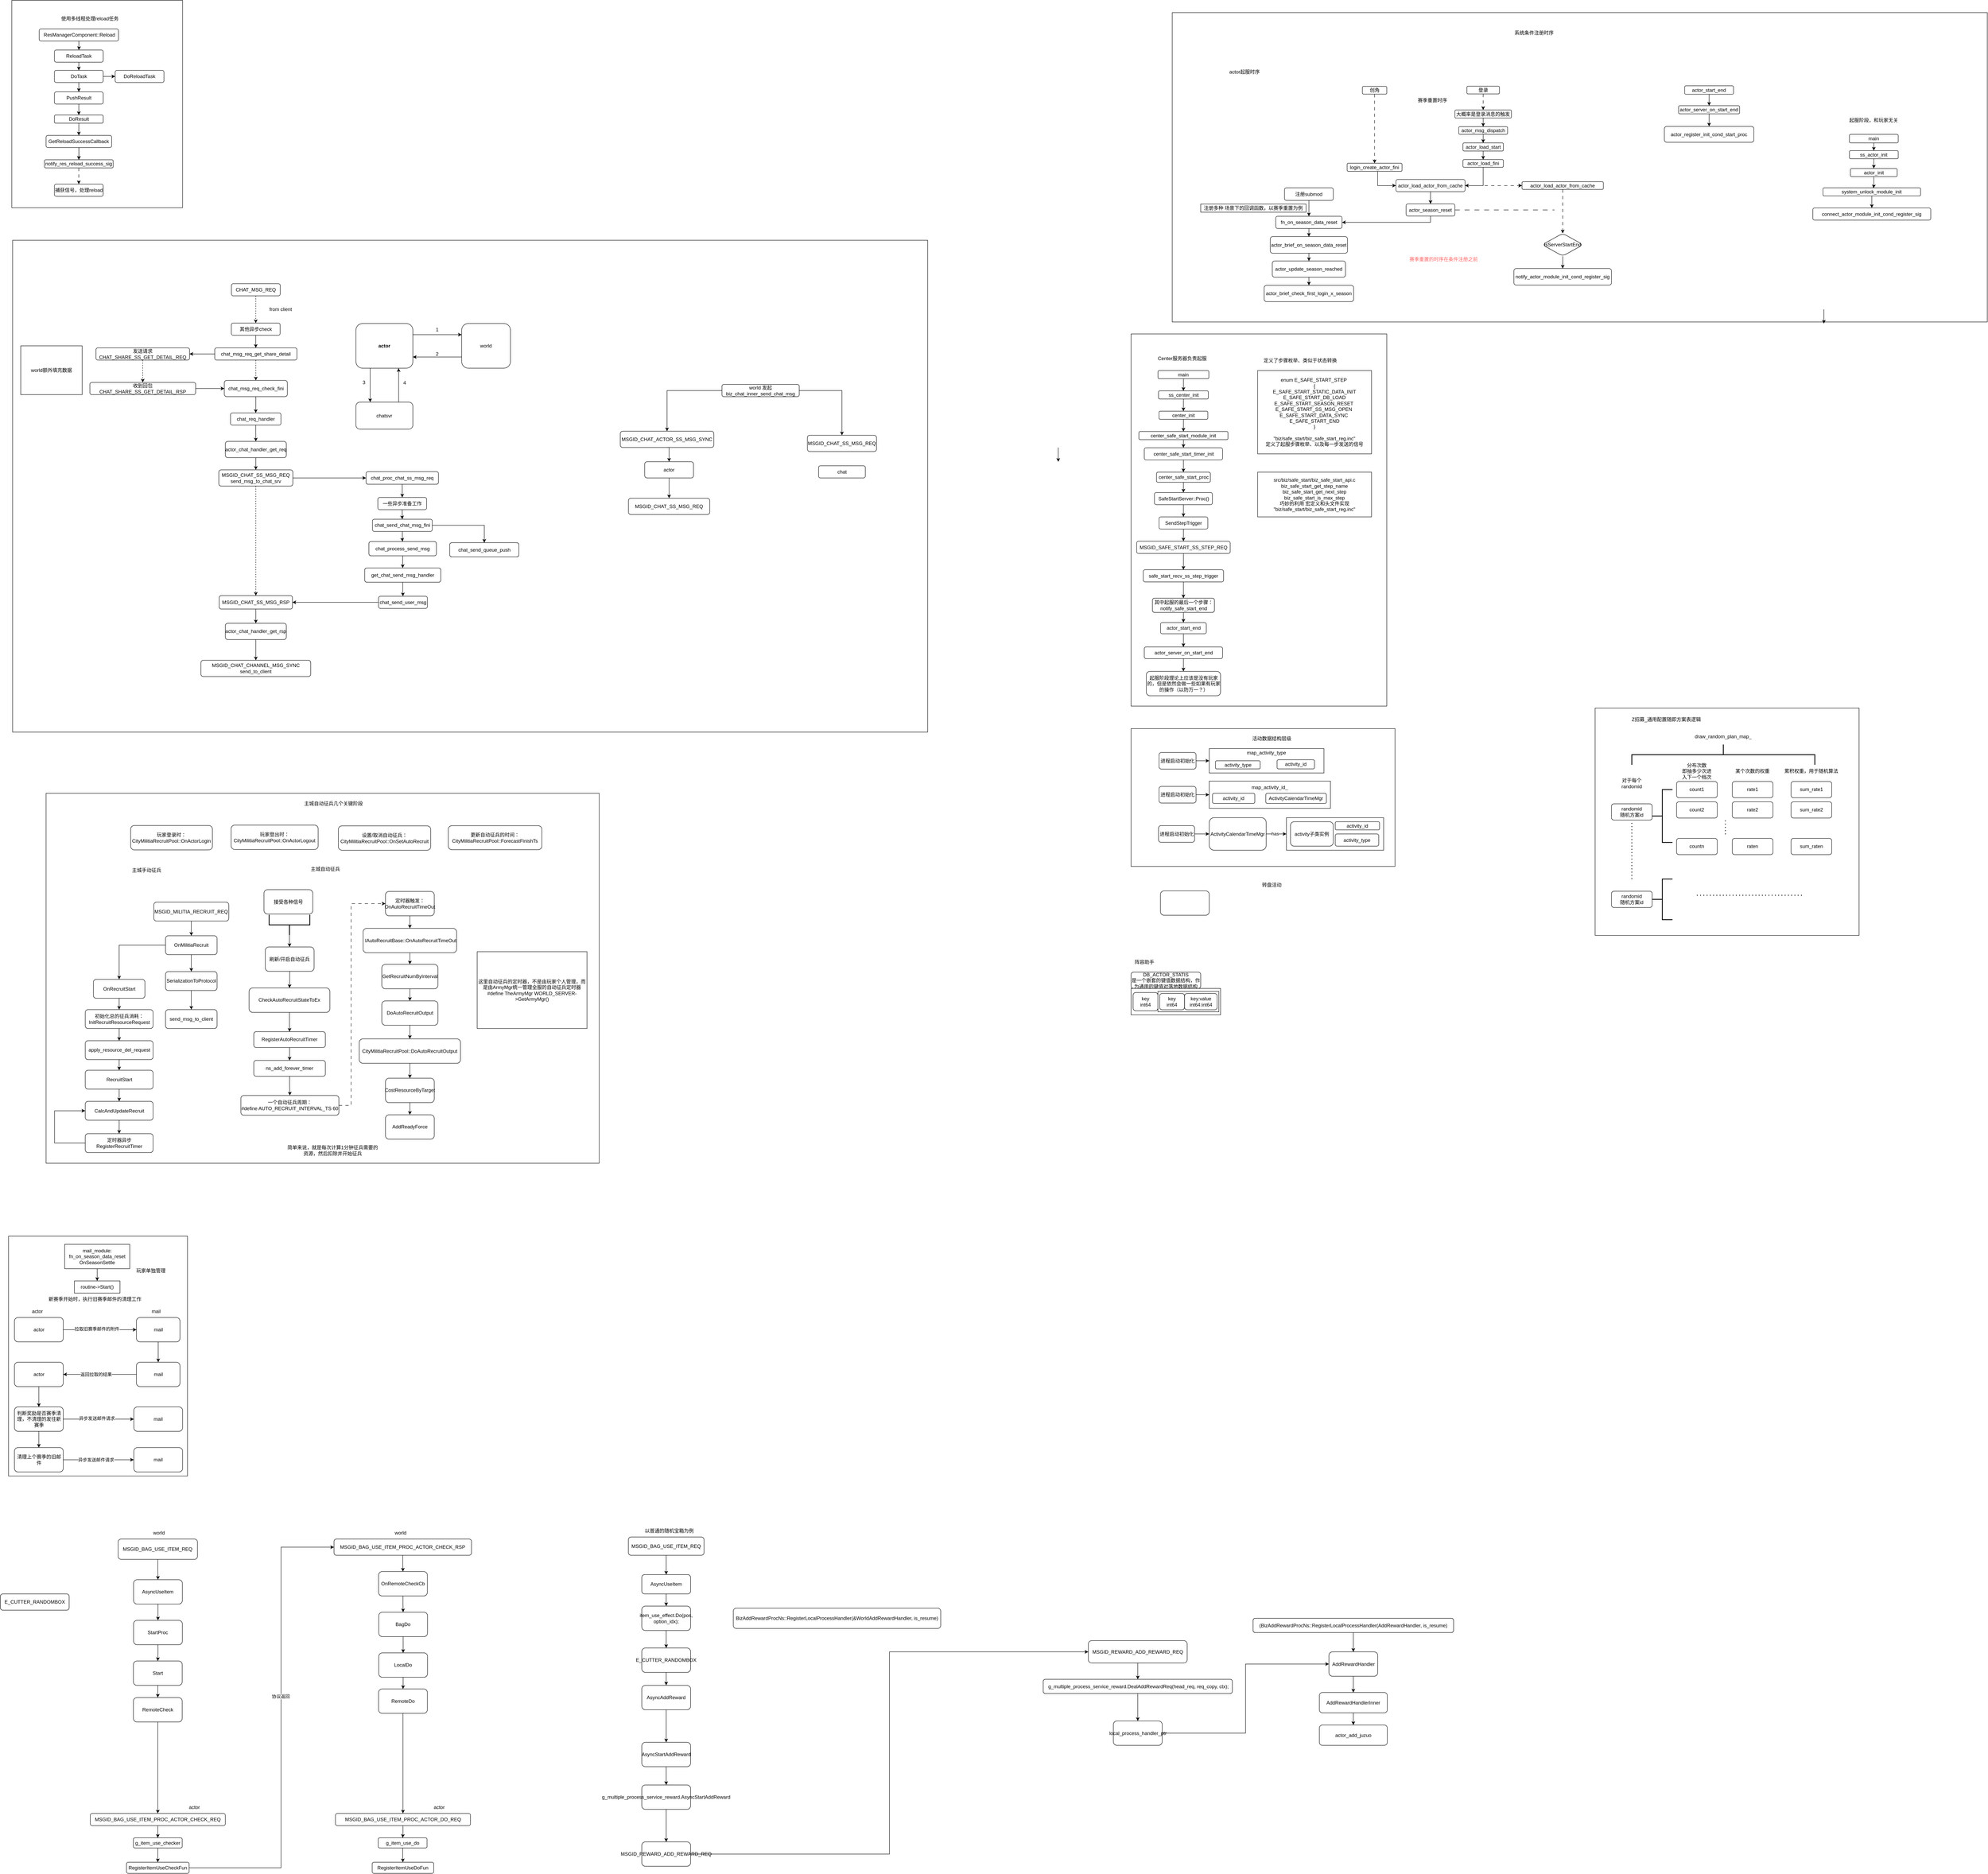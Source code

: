 <mxfile version="27.1.6">
  <diagram name="第 1 页" id="qeNGuSvpjeobcAF4kE78">
    <mxGraphModel dx="4184" dy="2626" grid="1" gridSize="10" guides="1" tooltips="1" connect="1" arrows="1" fold="1" page="1" pageScale="1" pageWidth="827" pageHeight="1169" math="0" shadow="0">
      <root>
        <mxCell id="0" />
        <mxCell id="1" parent="0" />
        <mxCell id="cu289itAmU5M3cn4rdSP-2" style="edgeStyle=orthogonalEdgeStyle;rounded=0;orthogonalLoop=1;jettySize=auto;html=1;" parent="1" source="cu289itAmU5M3cn4rdSP-1" target="cu289itAmU5M3cn4rdSP-5" edge="1">
          <mxGeometry relative="1" as="geometry">
            <mxPoint x="-775.86" y="-65.25" as="targetPoint" />
          </mxGeometry>
        </mxCell>
        <mxCell id="cu289itAmU5M3cn4rdSP-4" style="edgeStyle=orthogonalEdgeStyle;rounded=0;orthogonalLoop=1;jettySize=auto;html=1;" parent="1" source="cu289itAmU5M3cn4rdSP-1" target="cu289itAmU5M3cn4rdSP-6" edge="1">
          <mxGeometry relative="1" as="geometry">
            <mxPoint x="-650.86" y="-65.25" as="targetPoint" />
          </mxGeometry>
        </mxCell>
        <mxCell id="cu289itAmU5M3cn4rdSP-1" value="world 发起&lt;div&gt;&lt;span style=&quot;font-size: 12px;&quot;&gt;biz_chat_inner_send_chat_msg&lt;/span&gt;&lt;/div&gt;" style="rounded=1;whiteSpace=wrap;html=1;" parent="1" vertex="1">
          <mxGeometry x="-695.86" y="-185.25" width="190" height="30" as="geometry" />
        </mxCell>
        <mxCell id="cu289itAmU5M3cn4rdSP-9" style="edgeStyle=orthogonalEdgeStyle;rounded=0;orthogonalLoop=1;jettySize=auto;html=1;exitX=0.5;exitY=1;exitDx=0;exitDy=0;entryX=0.5;entryY=0;entryDx=0;entryDy=0;" parent="1" source="cu289itAmU5M3cn4rdSP-5" target="cu289itAmU5M3cn4rdSP-8" edge="1">
          <mxGeometry relative="1" as="geometry" />
        </mxCell>
        <mxCell id="cu289itAmU5M3cn4rdSP-5" value="&lt;span style=&quot;font-size: 12px;&quot;&gt;MSGID_CHAT_ACTOR_SS_MSG_SYNC&lt;/span&gt;" style="rounded=1;whiteSpace=wrap;html=1;" parent="1" vertex="1">
          <mxGeometry x="-945.86" y="-70.25" width="230" height="40" as="geometry" />
        </mxCell>
        <mxCell id="cu289itAmU5M3cn4rdSP-11" value="" style="edgeStyle=orthogonalEdgeStyle;rounded=0;orthogonalLoop=1;jettySize=auto;html=1;" parent="1" edge="1">
          <mxGeometry relative="1" as="geometry">
            <mxPoint x="131" y="-30" as="sourcePoint" />
            <mxPoint x="131" y="5" as="targetPoint" />
          </mxGeometry>
        </mxCell>
        <mxCell id="cu289itAmU5M3cn4rdSP-6" value="&lt;span style=&quot;font-size: 12px;&quot;&gt;MSGID_CHAT_SS_MSG_REQ&lt;/span&gt;" style="rounded=1;whiteSpace=wrap;html=1;" parent="1" vertex="1">
          <mxGeometry x="-485.86" y="-60.25" width="170" height="40" as="geometry" />
        </mxCell>
        <mxCell id="cu289itAmU5M3cn4rdSP-13" value="" style="edgeStyle=orthogonalEdgeStyle;rounded=0;orthogonalLoop=1;jettySize=auto;html=1;" parent="1" source="cu289itAmU5M3cn4rdSP-8" target="cu289itAmU5M3cn4rdSP-12" edge="1">
          <mxGeometry relative="1" as="geometry" />
        </mxCell>
        <mxCell id="cu289itAmU5M3cn4rdSP-8" value="actor" style="rounded=1;whiteSpace=wrap;html=1;" parent="1" vertex="1">
          <mxGeometry x="-885.86" y="4.75" width="120" height="40" as="geometry" />
        </mxCell>
        <mxCell id="cu289itAmU5M3cn4rdSP-10" value="chat" style="whiteSpace=wrap;html=1;rounded=1;" parent="1" vertex="1">
          <mxGeometry x="-458.36" y="14.75" width="115" height="30" as="geometry" />
        </mxCell>
        <mxCell id="cu289itAmU5M3cn4rdSP-12" value="&lt;span style=&quot;font-size: 12px;&quot;&gt;MSGID_CHAT_SS_MSG_REQ&lt;/span&gt;" style="whiteSpace=wrap;html=1;rounded=1;" parent="1" vertex="1">
          <mxGeometry x="-925.86" y="94.75" width="200" height="40" as="geometry" />
        </mxCell>
        <mxCell id="B_ZItwu6gVvBXF_GVGWg-1" value="&lt;span style=&quot;font-size: 12px;&quot;&gt;actor_brief_check_first_login_x_season&lt;/span&gt;" style="rounded=1;whiteSpace=wrap;html=1;" parent="1" vertex="1">
          <mxGeometry x="637.25" y="-429" width="220" height="40" as="geometry" />
        </mxCell>
        <mxCell id="B_ZItwu6gVvBXF_GVGWg-6" style="edgeStyle=orthogonalEdgeStyle;rounded=0;orthogonalLoop=1;jettySize=auto;html=1;" parent="1" source="B_ZItwu6gVvBXF_GVGWg-2" target="B_ZItwu6gVvBXF_GVGWg-1" edge="1">
          <mxGeometry relative="1" as="geometry" />
        </mxCell>
        <mxCell id="B_ZItwu6gVvBXF_GVGWg-2" value="&lt;span style=&quot;font-size: 12px;&quot;&gt;actor_update_season_reached&lt;/span&gt;" style="rounded=1;whiteSpace=wrap;html=1;" parent="1" vertex="1">
          <mxGeometry x="657.25" y="-489" width="180" height="40" as="geometry" />
        </mxCell>
        <mxCell id="B_ZItwu6gVvBXF_GVGWg-3" value="actor起服时序" style="text;html=1;align=center;verticalAlign=middle;whiteSpace=wrap;rounded=0;" parent="1" vertex="1">
          <mxGeometry x="542.25" y="-969.5" width="94" height="30" as="geometry" />
        </mxCell>
        <mxCell id="B_ZItwu6gVvBXF_GVGWg-5" style="edgeStyle=orthogonalEdgeStyle;rounded=0;orthogonalLoop=1;jettySize=auto;html=1;" parent="1" source="B_ZItwu6gVvBXF_GVGWg-4" target="B_ZItwu6gVvBXF_GVGWg-2" edge="1">
          <mxGeometry relative="1" as="geometry" />
        </mxCell>
        <mxCell id="B_ZItwu6gVvBXF_GVGWg-4" value="&lt;span style=&quot;font-size: 12px;&quot;&gt;actor_brief_on_season_data_reset&lt;/span&gt;" style="rounded=1;whiteSpace=wrap;html=1;" parent="1" vertex="1">
          <mxGeometry x="652.25" y="-549" width="190" height="41" as="geometry" />
        </mxCell>
        <mxCell id="B_ZItwu6gVvBXF_GVGWg-11" style="edgeStyle=orthogonalEdgeStyle;rounded=0;orthogonalLoop=1;jettySize=auto;html=1;entryX=0.5;entryY=0;entryDx=0;entryDy=0;" parent="1" source="B_ZItwu6gVvBXF_GVGWg-7" target="B_ZItwu6gVvBXF_GVGWg-10" edge="1">
          <mxGeometry relative="1" as="geometry" />
        </mxCell>
        <mxCell id="B_ZItwu6gVvBXF_GVGWg-7" value="注册submod" style="rounded=1;whiteSpace=wrap;html=1;" parent="1" vertex="1">
          <mxGeometry x="687.25" y="-669" width="120" height="31" as="geometry" />
        </mxCell>
        <mxCell id="B_ZItwu6gVvBXF_GVGWg-12" style="edgeStyle=orthogonalEdgeStyle;rounded=0;orthogonalLoop=1;jettySize=auto;html=1;entryX=0.5;entryY=0;entryDx=0;entryDy=0;" parent="1" source="B_ZItwu6gVvBXF_GVGWg-10" target="B_ZItwu6gVvBXF_GVGWg-4" edge="1">
          <mxGeometry relative="1" as="geometry" />
        </mxCell>
        <mxCell id="B_ZItwu6gVvBXF_GVGWg-10" value="&lt;span style=&quot;font-size: 12px;&quot;&gt;fn_on_season_data_reset&lt;/span&gt;" style="rounded=1;whiteSpace=wrap;html=1;" parent="1" vertex="1">
          <mxGeometry x="665.75" y="-599" width="163" height="30" as="geometry" />
        </mxCell>
        <mxCell id="B_ZItwu6gVvBXF_GVGWg-13" value="注册多种 场景下的回调函数，以赛季重置为例" style="rounded=0;whiteSpace=wrap;html=1;" parent="1" vertex="1">
          <mxGeometry x="481.25" y="-629" width="259" height="20" as="geometry" />
        </mxCell>
        <mxCell id="B_ZItwu6gVvBXF_GVGWg-36" style="edgeStyle=orthogonalEdgeStyle;rounded=0;orthogonalLoop=1;jettySize=auto;html=1;entryX=1;entryY=0.5;entryDx=0;entryDy=0;" parent="1" source="B_ZItwu6gVvBXF_GVGWg-14" target="B_ZItwu6gVvBXF_GVGWg-10" edge="1">
          <mxGeometry relative="1" as="geometry">
            <Array as="points">
              <mxPoint x="1046.25" y="-584.5" />
            </Array>
          </mxGeometry>
        </mxCell>
        <mxCell id="B_ZItwu6gVvBXF_GVGWg-14" value="&lt;span style=&quot;font-size: 12px;&quot;&gt;actor_season_reset&lt;/span&gt;" style="rounded=1;whiteSpace=wrap;html=1;" parent="1" vertex="1">
          <mxGeometry x="986.25" y="-629.5" width="120" height="30" as="geometry" />
        </mxCell>
        <mxCell id="B_ZItwu6gVvBXF_GVGWg-35" style="edgeStyle=orthogonalEdgeStyle;rounded=0;orthogonalLoop=1;jettySize=auto;html=1;entryX=0.5;entryY=0;entryDx=0;entryDy=0;" parent="1" source="B_ZItwu6gVvBXF_GVGWg-15" target="B_ZItwu6gVvBXF_GVGWg-14" edge="1">
          <mxGeometry relative="1" as="geometry" />
        </mxCell>
        <mxCell id="B_ZItwu6gVvBXF_GVGWg-65" style="edgeStyle=orthogonalEdgeStyle;rounded=0;orthogonalLoop=1;jettySize=auto;html=1;exitX=1;exitY=0.5;exitDx=0;exitDy=0;dashed=1;dashPattern=8 8;" parent="1" source="B_ZItwu6gVvBXF_GVGWg-15" target="B_ZItwu6gVvBXF_GVGWg-54" edge="1">
          <mxGeometry relative="1" as="geometry" />
        </mxCell>
        <mxCell id="B_ZItwu6gVvBXF_GVGWg-15" value="&lt;span style=&quot;font-size: 12px;&quot;&gt;actor_load_actor_from_cache&lt;/span&gt;" style="rounded=1;whiteSpace=wrap;html=1;" parent="1" vertex="1">
          <mxGeometry x="961.25" y="-689.5" width="170" height="30" as="geometry" />
        </mxCell>
        <mxCell id="B_ZItwu6gVvBXF_GVGWg-30" style="edgeStyle=orthogonalEdgeStyle;rounded=0;orthogonalLoop=1;jettySize=auto;html=1;entryX=0;entryY=0.5;entryDx=0;entryDy=0;" parent="1" source="B_ZItwu6gVvBXF_GVGWg-16" target="B_ZItwu6gVvBXF_GVGWg-15" edge="1">
          <mxGeometry relative="1" as="geometry">
            <Array as="points">
              <mxPoint x="916.25" y="-674.5" />
            </Array>
          </mxGeometry>
        </mxCell>
        <mxCell id="B_ZItwu6gVvBXF_GVGWg-16" value="&lt;span style=&quot;font-size: 12px;&quot;&gt;login_create_actor_fini&lt;/span&gt;" style="rounded=1;whiteSpace=wrap;html=1;" parent="1" vertex="1">
          <mxGeometry x="841.25" y="-729.5" width="135" height="20" as="geometry" />
        </mxCell>
        <mxCell id="B_ZItwu6gVvBXF_GVGWg-34" style="edgeStyle=orthogonalEdgeStyle;rounded=0;orthogonalLoop=1;jettySize=auto;html=1;dashed=1;dashPattern=8 8;" parent="1" source="B_ZItwu6gVvBXF_GVGWg-17" target="B_ZItwu6gVvBXF_GVGWg-16" edge="1">
          <mxGeometry relative="1" as="geometry" />
        </mxCell>
        <mxCell id="B_ZItwu6gVvBXF_GVGWg-17" value="创角" style="rounded=1;whiteSpace=wrap;html=1;" parent="1" vertex="1">
          <mxGeometry x="878.75" y="-918.5" width="60" height="19" as="geometry" />
        </mxCell>
        <mxCell id="B_ZItwu6gVvBXF_GVGWg-33" style="edgeStyle=orthogonalEdgeStyle;rounded=0;orthogonalLoop=1;jettySize=auto;html=1;entryX=0.5;entryY=0;entryDx=0;entryDy=0;dashed=1;dashPattern=8 8;" parent="1" source="B_ZItwu6gVvBXF_GVGWg-18" target="B_ZItwu6gVvBXF_GVGWg-22" edge="1">
          <mxGeometry relative="1" as="geometry" />
        </mxCell>
        <mxCell id="B_ZItwu6gVvBXF_GVGWg-18" value="登录" style="rounded=1;whiteSpace=wrap;html=1;" parent="1" vertex="1">
          <mxGeometry x="1135.75" y="-919" width="80" height="19" as="geometry" />
        </mxCell>
        <mxCell id="B_ZItwu6gVvBXF_GVGWg-29" style="edgeStyle=orthogonalEdgeStyle;rounded=0;orthogonalLoop=1;jettySize=auto;html=1;entryX=1;entryY=0.5;entryDx=0;entryDy=0;" parent="1" source="B_ZItwu6gVvBXF_GVGWg-19" target="B_ZItwu6gVvBXF_GVGWg-15" edge="1">
          <mxGeometry relative="1" as="geometry" />
        </mxCell>
        <mxCell id="B_ZItwu6gVvBXF_GVGWg-19" value="&lt;span style=&quot;font-size: 12px;&quot;&gt;actor_load_fini&lt;/span&gt;" style="rounded=1;whiteSpace=wrap;html=1;" parent="1" vertex="1">
          <mxGeometry x="1126" y="-738.5" width="99.5" height="19" as="geometry" />
        </mxCell>
        <mxCell id="B_ZItwu6gVvBXF_GVGWg-28" style="edgeStyle=orthogonalEdgeStyle;rounded=0;orthogonalLoop=1;jettySize=auto;html=1;entryX=0.5;entryY=0;entryDx=0;entryDy=0;" parent="1" source="B_ZItwu6gVvBXF_GVGWg-20" target="B_ZItwu6gVvBXF_GVGWg-19" edge="1">
          <mxGeometry relative="1" as="geometry" />
        </mxCell>
        <mxCell id="B_ZItwu6gVvBXF_GVGWg-20" value="&lt;span style=&quot;font-size: 12px;&quot;&gt;actor_load_start&lt;/span&gt;" style="rounded=1;whiteSpace=wrap;html=1;" parent="1" vertex="1">
          <mxGeometry x="1126" y="-779.5" width="99.5" height="20" as="geometry" />
        </mxCell>
        <mxCell id="B_ZItwu6gVvBXF_GVGWg-26" style="edgeStyle=orthogonalEdgeStyle;rounded=0;orthogonalLoop=1;jettySize=auto;html=1;entryX=0.5;entryY=0;entryDx=0;entryDy=0;" parent="1" source="B_ZItwu6gVvBXF_GVGWg-21" target="B_ZItwu6gVvBXF_GVGWg-20" edge="1">
          <mxGeometry relative="1" as="geometry" />
        </mxCell>
        <mxCell id="B_ZItwu6gVvBXF_GVGWg-21" value="&lt;span style=&quot;font-size: 12px;&quot;&gt;actor_msg_dispatch&lt;/span&gt;" style="rounded=1;whiteSpace=wrap;html=1;" parent="1" vertex="1">
          <mxGeometry x="1115.75" y="-819.5" width="120" height="19" as="geometry" />
        </mxCell>
        <mxCell id="B_ZItwu6gVvBXF_GVGWg-23" style="edgeStyle=orthogonalEdgeStyle;rounded=0;orthogonalLoop=1;jettySize=auto;html=1;entryX=0.5;entryY=0;entryDx=0;entryDy=0;" parent="1" source="B_ZItwu6gVvBXF_GVGWg-22" target="B_ZItwu6gVvBXF_GVGWg-21" edge="1">
          <mxGeometry relative="1" as="geometry" />
        </mxCell>
        <mxCell id="B_ZItwu6gVvBXF_GVGWg-22" value="大概率是登录消息的触发" style="rounded=1;whiteSpace=wrap;html=1;" parent="1" vertex="1">
          <mxGeometry x="1106.25" y="-860.5" width="139" height="20" as="geometry" />
        </mxCell>
        <mxCell id="B_ZItwu6gVvBXF_GVGWg-37" value="赛季重置时序" style="text;html=1;align=center;verticalAlign=middle;whiteSpace=wrap;rounded=0;" parent="1" vertex="1">
          <mxGeometry x="1001.25" y="-899.5" width="100" height="30" as="geometry" />
        </mxCell>
        <mxCell id="B_ZItwu6gVvBXF_GVGWg-38" value="系统条件注册时序" style="text;html=1;align=center;verticalAlign=middle;whiteSpace=wrap;rounded=0;" parent="1" vertex="1">
          <mxGeometry x="1235.75" y="-1059.5" width="130" height="19" as="geometry" />
        </mxCell>
        <mxCell id="B_ZItwu6gVvBXF_GVGWg-39" value="&lt;span style=&quot;font-size: 12px;&quot;&gt;connect_actor_module_init_cond_register_sig&lt;/span&gt;" style="rounded=1;whiteSpace=wrap;html=1;" parent="1" vertex="1">
          <mxGeometry x="1986.25" y="-619.5" width="290" height="30" as="geometry" />
        </mxCell>
        <mxCell id="B_ZItwu6gVvBXF_GVGWg-51" style="edgeStyle=orthogonalEdgeStyle;rounded=0;orthogonalLoop=1;jettySize=auto;html=1;" parent="1" source="B_ZItwu6gVvBXF_GVGWg-40" target="B_ZItwu6gVvBXF_GVGWg-39" edge="1">
          <mxGeometry relative="1" as="geometry" />
        </mxCell>
        <mxCell id="B_ZItwu6gVvBXF_GVGWg-40" value="&lt;span style=&quot;font-size: 12px;&quot;&gt;system_unlock_module_init&lt;/span&gt;" style="rounded=1;whiteSpace=wrap;html=1;" parent="1" vertex="1">
          <mxGeometry x="2011.25" y="-669" width="240" height="20" as="geometry" />
        </mxCell>
        <mxCell id="B_ZItwu6gVvBXF_GVGWg-41" value="&lt;span style=&quot;font-size: 12px;&quot;&gt;actor_init&lt;/span&gt;" style="rounded=1;whiteSpace=wrap;html=1;" parent="1" vertex="1">
          <mxGeometry x="2078.75" y="-716.5" width="115" height="20" as="geometry" />
        </mxCell>
        <mxCell id="B_ZItwu6gVvBXF_GVGWg-48" style="edgeStyle=orthogonalEdgeStyle;rounded=0;orthogonalLoop=1;jettySize=auto;html=1;entryX=0.5;entryY=0;entryDx=0;entryDy=0;" parent="1" source="B_ZItwu6gVvBXF_GVGWg-42" target="B_ZItwu6gVvBXF_GVGWg-41" edge="1">
          <mxGeometry relative="1" as="geometry" />
        </mxCell>
        <mxCell id="B_ZItwu6gVvBXF_GVGWg-42" value="&lt;span style=&quot;font-size: 12px;&quot;&gt;ss_actor_init&lt;/span&gt;" style="rounded=1;whiteSpace=wrap;html=1;" parent="1" vertex="1">
          <mxGeometry x="2076.25" y="-760.5" width="120" height="20" as="geometry" />
        </mxCell>
        <mxCell id="B_ZItwu6gVvBXF_GVGWg-45" style="edgeStyle=orthogonalEdgeStyle;rounded=0;orthogonalLoop=1;jettySize=auto;html=1;exitX=0.5;exitY=1;exitDx=0;exitDy=0;entryX=0.5;entryY=0;entryDx=0;entryDy=0;" parent="1" source="B_ZItwu6gVvBXF_GVGWg-43" target="B_ZItwu6gVvBXF_GVGWg-42" edge="1">
          <mxGeometry relative="1" as="geometry" />
        </mxCell>
        <mxCell id="B_ZItwu6gVvBXF_GVGWg-43" value="&lt;span style=&quot;font-size: 12px;&quot;&gt;main&lt;/span&gt;" style="rounded=1;whiteSpace=wrap;html=1;" parent="1" vertex="1">
          <mxGeometry x="2076.25" y="-800.5" width="120" height="21" as="geometry" />
        </mxCell>
        <mxCell id="B_ZItwu6gVvBXF_GVGWg-44" value="起服阶段，和玩家无关" style="text;html=1;align=center;verticalAlign=middle;whiteSpace=wrap;rounded=0;" parent="1" vertex="1">
          <mxGeometry x="2056.25" y="-850.5" width="160" height="30" as="geometry" />
        </mxCell>
        <mxCell id="B_ZItwu6gVvBXF_GVGWg-49" style="edgeStyle=orthogonalEdgeStyle;rounded=0;orthogonalLoop=1;jettySize=auto;html=1;entryX=0.518;entryY=0.048;entryDx=0;entryDy=0;entryPerimeter=0;" parent="1" source="B_ZItwu6gVvBXF_GVGWg-41" target="B_ZItwu6gVvBXF_GVGWg-40" edge="1">
          <mxGeometry relative="1" as="geometry" />
        </mxCell>
        <mxCell id="B_ZItwu6gVvBXF_GVGWg-53" value="&lt;span style=&quot;font-size: 12px;&quot;&gt;notify_actor_module_init_cond_register_sig&lt;/span&gt;" style="rounded=1;whiteSpace=wrap;html=1;" parent="1" vertex="1">
          <mxGeometry x="1251.25" y="-470.5" width="240" height="41" as="geometry" />
        </mxCell>
        <mxCell id="B_ZItwu6gVvBXF_GVGWg-56" value="" style="edgeStyle=orthogonalEdgeStyle;rounded=0;orthogonalLoop=1;jettySize=auto;html=1;dashed=1;dashPattern=8 8;" parent="1" source="B_ZItwu6gVvBXF_GVGWg-54" target="B_ZItwu6gVvBXF_GVGWg-55" edge="1">
          <mxGeometry relative="1" as="geometry" />
        </mxCell>
        <mxCell id="B_ZItwu6gVvBXF_GVGWg-54" value="&lt;span style=&quot;font-size: 12px;&quot;&gt;actor_load_actor_from_cache&lt;/span&gt;" style="rounded=1;whiteSpace=wrap;html=1;" parent="1" vertex="1">
          <mxGeometry x="1271.25" y="-684" width="200" height="19" as="geometry" />
        </mxCell>
        <mxCell id="B_ZItwu6gVvBXF_GVGWg-57" style="edgeStyle=orthogonalEdgeStyle;rounded=0;orthogonalLoop=1;jettySize=auto;html=1;entryX=0.5;entryY=0;entryDx=0;entryDy=0;" parent="1" source="B_ZItwu6gVvBXF_GVGWg-55" target="B_ZItwu6gVvBXF_GVGWg-53" edge="1">
          <mxGeometry relative="1" as="geometry" />
        </mxCell>
        <mxCell id="B_ZItwu6gVvBXF_GVGWg-55" value="&lt;span style=&quot;font-size: 12px;&quot;&gt;IsServerStartEnd&lt;/span&gt;" style="rhombus;whiteSpace=wrap;html=1;rounded=1;" parent="1" vertex="1">
          <mxGeometry x="1321.25" y="-557" width="100" height="56" as="geometry" />
        </mxCell>
        <mxCell id="B_ZItwu6gVvBXF_GVGWg-58" value="&lt;span style=&quot;font-size: 12px;&quot;&gt;actor_register_init_cond_start_proc&lt;/span&gt;" style="rounded=1;whiteSpace=wrap;html=1;" parent="1" vertex="1">
          <mxGeometry x="1621.25" y="-820" width="220" height="39" as="geometry" />
        </mxCell>
        <mxCell id="B_ZItwu6gVvBXF_GVGWg-62" style="edgeStyle=orthogonalEdgeStyle;rounded=0;orthogonalLoop=1;jettySize=auto;html=1;" parent="1" source="B_ZItwu6gVvBXF_GVGWg-59" target="B_ZItwu6gVvBXF_GVGWg-58" edge="1">
          <mxGeometry relative="1" as="geometry" />
        </mxCell>
        <mxCell id="B_ZItwu6gVvBXF_GVGWg-59" value="&lt;span style=&quot;font-size: 12px;&quot;&gt;actor_server_on_start_end&lt;/span&gt;" style="rounded=1;whiteSpace=wrap;html=1;" parent="1" vertex="1">
          <mxGeometry x="1656.25" y="-871" width="150" height="20" as="geometry" />
        </mxCell>
        <mxCell id="B_ZItwu6gVvBXF_GVGWg-64" style="edgeStyle=orthogonalEdgeStyle;rounded=0;orthogonalLoop=1;jettySize=auto;html=1;entryX=0.5;entryY=0;entryDx=0;entryDy=0;" parent="1" source="B_ZItwu6gVvBXF_GVGWg-63" target="B_ZItwu6gVvBXF_GVGWg-59" edge="1">
          <mxGeometry relative="1" as="geometry" />
        </mxCell>
        <mxCell id="B_ZItwu6gVvBXF_GVGWg-63" value="&lt;span style=&quot;font-size: 12px;&quot;&gt;actor_start_end&lt;/span&gt;" style="rounded=1;whiteSpace=wrap;html=1;" parent="1" vertex="1">
          <mxGeometry x="1671.25" y="-920" width="120" height="21" as="geometry" />
        </mxCell>
        <mxCell id="B_ZItwu6gVvBXF_GVGWg-66" value="" style="endArrow=none;html=1;rounded=0;exitX=1;exitY=0.5;exitDx=0;exitDy=0;dashed=1;dashPattern=12 12;" parent="1" source="B_ZItwu6gVvBXF_GVGWg-14" edge="1">
          <mxGeometry width="50" height="50" relative="1" as="geometry">
            <mxPoint x="1181.25" y="-569.5" as="sourcePoint" />
            <mxPoint x="1351.25" y="-614.5" as="targetPoint" />
          </mxGeometry>
        </mxCell>
        <mxCell id="B_ZItwu6gVvBXF_GVGWg-67" value="&lt;font style=&quot;color: rgb(255, 102, 102);&quot;&gt;赛季重置的时序在条件注册之前&lt;/font&gt;" style="text;html=1;align=center;verticalAlign=middle;whiteSpace=wrap;rounded=0;" parent="1" vertex="1">
          <mxGeometry x="986.25" y="-508" width="185" height="29.5" as="geometry" />
        </mxCell>
        <mxCell id="B_ZItwu6gVvBXF_GVGWg-68" value="Center服务器负责起服" style="text;html=1;align=center;verticalAlign=middle;whiteSpace=wrap;rounded=0;" parent="1" vertex="1">
          <mxGeometry x="321.25" y="-259.5" width="230" height="20" as="geometry" />
        </mxCell>
        <mxCell id="B_ZItwu6gVvBXF_GVGWg-71" value="" style="edgeStyle=orthogonalEdgeStyle;rounded=0;orthogonalLoop=1;jettySize=auto;html=1;" parent="1" source="B_ZItwu6gVvBXF_GVGWg-69" target="B_ZItwu6gVvBXF_GVGWg-70" edge="1">
          <mxGeometry relative="1" as="geometry" />
        </mxCell>
        <mxCell id="B_ZItwu6gVvBXF_GVGWg-69" value="main" style="rounded=1;whiteSpace=wrap;html=1;" parent="1" vertex="1">
          <mxGeometry x="376.25" y="-219.5" width="125" height="20" as="geometry" />
        </mxCell>
        <mxCell id="B_ZItwu6gVvBXF_GVGWg-73" value="" style="edgeStyle=orthogonalEdgeStyle;rounded=0;orthogonalLoop=1;jettySize=auto;html=1;" parent="1" source="B_ZItwu6gVvBXF_GVGWg-70" target="B_ZItwu6gVvBXF_GVGWg-72" edge="1">
          <mxGeometry relative="1" as="geometry" />
        </mxCell>
        <mxCell id="B_ZItwu6gVvBXF_GVGWg-70" value="&lt;span style=&quot;font-size: 12px;&quot;&gt;ss_center_init&lt;/span&gt;" style="whiteSpace=wrap;html=1;rounded=1;" parent="1" vertex="1">
          <mxGeometry x="377.5" y="-169.5" width="122.5" height="20" as="geometry" />
        </mxCell>
        <mxCell id="B_ZItwu6gVvBXF_GVGWg-75" style="edgeStyle=orthogonalEdgeStyle;rounded=0;orthogonalLoop=1;jettySize=auto;html=1;entryX=0.5;entryY=0;entryDx=0;entryDy=0;" parent="1" source="B_ZItwu6gVvBXF_GVGWg-72" target="B_ZItwu6gVvBXF_GVGWg-74" edge="1">
          <mxGeometry relative="1" as="geometry" />
        </mxCell>
        <mxCell id="B_ZItwu6gVvBXF_GVGWg-72" value="&lt;span style=&quot;font-size: 12px;&quot;&gt;center_init&lt;/span&gt;" style="whiteSpace=wrap;html=1;rounded=1;" parent="1" vertex="1">
          <mxGeometry x="378.75" y="-119.5" width="120" height="20" as="geometry" />
        </mxCell>
        <mxCell id="B_ZItwu6gVvBXF_GVGWg-77" style="edgeStyle=orthogonalEdgeStyle;rounded=0;orthogonalLoop=1;jettySize=auto;html=1;" parent="1" source="B_ZItwu6gVvBXF_GVGWg-74" target="B_ZItwu6gVvBXF_GVGWg-76" edge="1">
          <mxGeometry relative="1" as="geometry" />
        </mxCell>
        <mxCell id="B_ZItwu6gVvBXF_GVGWg-74" value="&lt;span style=&quot;font-size: 12px;&quot;&gt;center_safe_start_module_init&lt;/span&gt;" style="rounded=1;whiteSpace=wrap;html=1;" parent="1" vertex="1">
          <mxGeometry x="329.25" y="-69.5" width="219" height="20" as="geometry" />
        </mxCell>
        <mxCell id="B_ZItwu6gVvBXF_GVGWg-79" value="" style="edgeStyle=orthogonalEdgeStyle;rounded=0;orthogonalLoop=1;jettySize=auto;html=1;" parent="1" source="B_ZItwu6gVvBXF_GVGWg-76" target="B_ZItwu6gVvBXF_GVGWg-78" edge="1">
          <mxGeometry relative="1" as="geometry" />
        </mxCell>
        <mxCell id="B_ZItwu6gVvBXF_GVGWg-76" value="&lt;span style=&quot;font-size: 12px;&quot;&gt;center_safe_start_timer_init&lt;/span&gt;" style="rounded=1;whiteSpace=wrap;html=1;" parent="1" vertex="1">
          <mxGeometry x="342.5" y="-29.5" width="192.5" height="30" as="geometry" />
        </mxCell>
        <mxCell id="B_ZItwu6gVvBXF_GVGWg-81" value="" style="edgeStyle=orthogonalEdgeStyle;rounded=0;orthogonalLoop=1;jettySize=auto;html=1;" parent="1" source="B_ZItwu6gVvBXF_GVGWg-78" target="B_ZItwu6gVvBXF_GVGWg-80" edge="1">
          <mxGeometry relative="1" as="geometry" />
        </mxCell>
        <mxCell id="B_ZItwu6gVvBXF_GVGWg-78" value="&lt;span style=&quot;font-size: 12px;&quot;&gt;center_safe_start_proc&lt;/span&gt;" style="whiteSpace=wrap;html=1;rounded=1;" parent="1" vertex="1">
          <mxGeometry x="372.5" y="30.5" width="132.5" height="25" as="geometry" />
        </mxCell>
        <mxCell id="B_ZItwu6gVvBXF_GVGWg-83" value="" style="edgeStyle=orthogonalEdgeStyle;rounded=0;orthogonalLoop=1;jettySize=auto;html=1;" parent="1" source="B_ZItwu6gVvBXF_GVGWg-80" target="B_ZItwu6gVvBXF_GVGWg-82" edge="1">
          <mxGeometry relative="1" as="geometry" />
        </mxCell>
        <mxCell id="B_ZItwu6gVvBXF_GVGWg-80" value="&lt;span style=&quot;font-size: 12px;&quot;&gt;SafeStartServer::Proc()&lt;/span&gt;" style="whiteSpace=wrap;html=1;rounded=1;" parent="1" vertex="1">
          <mxGeometry x="367.5" y="80.5" width="142.5" height="30" as="geometry" />
        </mxCell>
        <mxCell id="B_ZItwu6gVvBXF_GVGWg-85" value="" style="edgeStyle=orthogonalEdgeStyle;rounded=0;orthogonalLoop=1;jettySize=auto;html=1;" parent="1" source="B_ZItwu6gVvBXF_GVGWg-82" target="B_ZItwu6gVvBXF_GVGWg-84" edge="1">
          <mxGeometry relative="1" as="geometry" />
        </mxCell>
        <mxCell id="B_ZItwu6gVvBXF_GVGWg-82" value="&lt;span style=&quot;font-size: 12px;&quot;&gt;SendStepTrigger&lt;/span&gt;" style="whiteSpace=wrap;html=1;rounded=1;" parent="1" vertex="1">
          <mxGeometry x="378.75" y="140.5" width="120" height="30" as="geometry" />
        </mxCell>
        <mxCell id="B_ZItwu6gVvBXF_GVGWg-87" value="" style="edgeStyle=orthogonalEdgeStyle;rounded=0;orthogonalLoop=1;jettySize=auto;html=1;" parent="1" source="B_ZItwu6gVvBXF_GVGWg-84" target="B_ZItwu6gVvBXF_GVGWg-86" edge="1">
          <mxGeometry relative="1" as="geometry" />
        </mxCell>
        <mxCell id="B_ZItwu6gVvBXF_GVGWg-84" value="&lt;span style=&quot;font-size: 12px;&quot;&gt;MSGID_SAFE_START_SS_STEP_REQ&lt;/span&gt;" style="whiteSpace=wrap;html=1;rounded=1;" parent="1" vertex="1">
          <mxGeometry x="323.75" y="200.5" width="230" height="30" as="geometry" />
        </mxCell>
        <mxCell id="B_ZItwu6gVvBXF_GVGWg-93" value="" style="edgeStyle=orthogonalEdgeStyle;rounded=0;orthogonalLoop=1;jettySize=auto;html=1;" parent="1" source="B_ZItwu6gVvBXF_GVGWg-86" target="B_ZItwu6gVvBXF_GVGWg-92" edge="1">
          <mxGeometry relative="1" as="geometry" />
        </mxCell>
        <mxCell id="B_ZItwu6gVvBXF_GVGWg-86" value="&lt;span style=&quot;font-size: 12px;&quot;&gt;safe_start_recv_ss_step_trigger&lt;/span&gt;" style="whiteSpace=wrap;html=1;rounded=1;" parent="1" vertex="1">
          <mxGeometry x="340" y="270.5" width="197.5" height="30" as="geometry" />
        </mxCell>
        <mxCell id="B_ZItwu6gVvBXF_GVGWg-88" value="&lt;div&gt;&lt;span style=&quot;font-size: 12px;&quot;&gt;enum E_SAFE_START_STEP&amp;nbsp;&lt;/span&gt;&lt;/div&gt;&lt;div&gt;&lt;span style=&quot;font-size: 12px;&quot;&gt;{&lt;/span&gt;&lt;/div&gt;&lt;div&gt;&lt;span style=&quot;font-size: 12px;&quot;&gt;E_SAFE_START_STATIC_DATA_INIT&lt;/span&gt;&lt;/div&gt;&lt;div&gt;&lt;div style=&quot;&quot;&gt;&lt;span style=&quot;font-size: 12px;&quot;&gt;E_SAFE_START_DB_LOAD&lt;/span&gt;&lt;/div&gt;&lt;div style=&quot;&quot;&gt;&lt;span style=&quot;font-size: 12px;&quot;&gt;E_SAFE_START_SEASON_RESET&amp;nbsp;&lt;/span&gt;&lt;/div&gt;&lt;div style=&quot;&quot;&gt;&lt;span style=&quot;font-size: 12px;&quot;&gt;E_SAFE_START_SS_MSG_OPEN&amp;nbsp;&lt;/span&gt;&lt;/div&gt;&lt;div style=&quot;&quot;&gt;&lt;span style=&quot;font-size: 12px;&quot;&gt;E_SAFE_START_DATA_SYNC&amp;nbsp;&lt;/span&gt;&lt;/div&gt;&lt;div style=&quot;&quot;&gt;&lt;span style=&quot;font-size: 12px;&quot;&gt;E_SAFE_START_END&lt;/span&gt;&lt;/div&gt;&lt;/div&gt;&lt;div style=&quot;&quot;&gt;&lt;span style=&quot;font-size: 12px;&quot;&gt;}&lt;/span&gt;&lt;/div&gt;&lt;div style=&quot;&quot;&gt;&lt;span style=&quot;font-size: 12px;&quot;&gt;&lt;br&gt;&lt;/span&gt;&lt;/div&gt;&lt;div style=&quot;&quot;&gt;&lt;span style=&quot;font-size: 12px;&quot;&gt;&quot;biz/safe_start/biz_safe_start_reg.inc&quot;&lt;/span&gt;&lt;/div&gt;&lt;div style=&quot;&quot;&gt;&lt;span style=&quot;font-size: 12px;&quot;&gt;定义了起服步骤枚举、以及每一步发送的信号&lt;/span&gt;&lt;/div&gt;" style="rounded=0;whiteSpace=wrap;html=1;" parent="1" vertex="1">
          <mxGeometry x="621.25" y="-219.5" width="280" height="205" as="geometry" />
        </mxCell>
        <mxCell id="B_ZItwu6gVvBXF_GVGWg-89" value="定义了步骤枚举、类似于状态转换" style="text;html=1;align=center;verticalAlign=middle;whiteSpace=wrap;rounded=0;" parent="1" vertex="1">
          <mxGeometry x="620.75" y="-259.5" width="210" height="30" as="geometry" />
        </mxCell>
        <mxCell id="B_ZItwu6gVvBXF_GVGWg-91" value="&lt;span style=&quot;font-size: 12px;&quot;&gt;src/biz/safe_start/biz_safe_start_api.c&lt;/span&gt;&lt;div&gt;&lt;span style=&quot;font-size: 12px;&quot;&gt;biz_safe_start_get_step_name&lt;/span&gt;&lt;/div&gt;&lt;div&gt;&lt;span style=&quot;font-size: 12px;&quot;&gt;biz_safe_start_get_next_step&lt;/span&gt;&lt;/div&gt;&lt;div&gt;&lt;span style=&quot;font-size: 12px;&quot;&gt;biz_safe_start_is_max_step&lt;/span&gt;&lt;/div&gt;&lt;div&gt;&lt;span style=&quot;font-size: 12px;&quot;&gt;巧妙的利用 宏定义和头文件实现&lt;/span&gt;&lt;/div&gt;&lt;div&gt;&lt;span style=&quot;font-size: 12px;&quot;&gt;&quot;biz/safe_start/biz_safe_start_reg.inc&quot;&lt;/span&gt;&lt;/div&gt;" style="rounded=0;whiteSpace=wrap;html=1;" parent="1" vertex="1">
          <mxGeometry x="621.25" y="30.5" width="280" height="110" as="geometry" />
        </mxCell>
        <mxCell id="B_ZItwu6gVvBXF_GVGWg-95" value="" style="edgeStyle=orthogonalEdgeStyle;rounded=0;orthogonalLoop=1;jettySize=auto;html=1;" parent="1" source="B_ZItwu6gVvBXF_GVGWg-92" target="B_ZItwu6gVvBXF_GVGWg-94" edge="1">
          <mxGeometry relative="1" as="geometry" />
        </mxCell>
        <mxCell id="B_ZItwu6gVvBXF_GVGWg-92" value="其中起服的最后一个步骤：&lt;div&gt;&lt;span style=&quot;font-size: 12px;&quot;&gt;notify_safe_start_end&lt;/span&gt;&lt;/div&gt;" style="whiteSpace=wrap;html=1;rounded=1;" parent="1" vertex="1">
          <mxGeometry x="362.5" y="340.5" width="152.5" height="35" as="geometry" />
        </mxCell>
        <mxCell id="B_ZItwu6gVvBXF_GVGWg-97" value="" style="edgeStyle=orthogonalEdgeStyle;rounded=0;orthogonalLoop=1;jettySize=auto;html=1;" parent="1" source="B_ZItwu6gVvBXF_GVGWg-94" target="B_ZItwu6gVvBXF_GVGWg-96" edge="1">
          <mxGeometry relative="1" as="geometry" />
        </mxCell>
        <mxCell id="B_ZItwu6gVvBXF_GVGWg-94" value="&lt;span style=&quot;font-size: 12px;&quot;&gt;actor_start_end&lt;/span&gt;" style="whiteSpace=wrap;html=1;rounded=1;" parent="1" vertex="1">
          <mxGeometry x="382.5" y="400.5" width="112.5" height="27.5" as="geometry" />
        </mxCell>
        <mxCell id="B_ZItwu6gVvBXF_GVGWg-99" value="" style="edgeStyle=orthogonalEdgeStyle;rounded=0;orthogonalLoop=1;jettySize=auto;html=1;" parent="1" source="B_ZItwu6gVvBXF_GVGWg-96" target="B_ZItwu6gVvBXF_GVGWg-98" edge="1">
          <mxGeometry relative="1" as="geometry" />
        </mxCell>
        <mxCell id="B_ZItwu6gVvBXF_GVGWg-96" value="&lt;span style=&quot;font-size: 12px;&quot;&gt;actor_server_on_start_end&lt;/span&gt;" style="whiteSpace=wrap;html=1;rounded=1;" parent="1" vertex="1">
          <mxGeometry x="342.5" y="460.5" width="192.5" height="28.75" as="geometry" />
        </mxCell>
        <mxCell id="B_ZItwu6gVvBXF_GVGWg-98" value="起服阶段理论上应该是没有玩家的，但是依然会做一些如果有玩家的操作（以防万一？）" style="whiteSpace=wrap;html=1;rounded=1;" parent="1" vertex="1">
          <mxGeometry x="347.5" y="520.5" width="182.5" height="60" as="geometry" />
        </mxCell>
        <mxCell id="zRoHCxFqhub0pgfLIG4p-1" value="" style="rounded=0;whiteSpace=wrap;html=1;fillColor=none;" parent="1" vertex="1">
          <mxGeometry x="411.25" y="-1100" width="2004" height="761" as="geometry" />
        </mxCell>
        <mxCell id="zRoHCxFqhub0pgfLIG4p-3" value="" style="rounded=0;whiteSpace=wrap;html=1;fillColor=none;" parent="1" vertex="1">
          <mxGeometry x="-2440" y="-540" width="2250" height="1210" as="geometry" />
        </mxCell>
        <mxCell id="zRoHCxFqhub0pgfLIG4p-7" value="" style="edgeStyle=orthogonalEdgeStyle;rounded=0;orthogonalLoop=1;jettySize=auto;html=1;" parent="1" edge="1">
          <mxGeometry relative="1" as="geometry">
            <mxPoint x="2013.5" y="-370" as="sourcePoint" />
            <mxPoint x="2013.5" y="-335" as="targetPoint" />
          </mxGeometry>
        </mxCell>
        <mxCell id="zRoHCxFqhub0pgfLIG4p-8" value="" style="rounded=0;whiteSpace=wrap;html=1;fillColor=none;" parent="1" vertex="1">
          <mxGeometry x="310" y="-309.5" width="628.75" height="915.5" as="geometry" />
        </mxCell>
        <mxCell id="zRoHCxFqhub0pgfLIG4p-9" value="map_activity_type" style="text;html=1;align=center;verticalAlign=middle;whiteSpace=wrap;rounded=0;" parent="1" vertex="1">
          <mxGeometry x="553.25" y="710.5" width="180" height="20" as="geometry" />
        </mxCell>
        <mxCell id="zRoHCxFqhub0pgfLIG4p-10" value="activity_id" style="rounded=1;whiteSpace=wrap;html=1;" parent="1" vertex="1">
          <mxGeometry x="510.25" y="820.5" width="104" height="25" as="geometry" />
        </mxCell>
        <mxCell id="zRoHCxFqhub0pgfLIG4p-11" value="activity子类实例" style="rounded=1;whiteSpace=wrap;html=1;" parent="1" vertex="1">
          <mxGeometry x="702" y="890.5" width="105" height="60" as="geometry" />
        </mxCell>
        <mxCell id="zRoHCxFqhub0pgfLIG4p-12" value="&lt;span style=&quot;font-size: 12px;&quot;&gt;ActivityCalendarTimeMgr&lt;/span&gt;" style="rounded=1;whiteSpace=wrap;html=1;" parent="1" vertex="1">
          <mxGeometry x="641.25" y="820.5" width="149" height="25" as="geometry" />
        </mxCell>
        <mxCell id="zRoHCxFqhub0pgfLIG4p-13" value="activity_type" style="rounded=1;whiteSpace=wrap;html=1;" parent="1" vertex="1">
          <mxGeometry x="812" y="920.5" width="107" height="30" as="geometry" />
        </mxCell>
        <mxCell id="zRoHCxFqhub0pgfLIG4p-15" value="" style="rounded=0;whiteSpace=wrap;html=1;fillColor=none;" parent="1" vertex="1">
          <mxGeometry x="502.25" y="710.5" width="282" height="60" as="geometry" />
        </mxCell>
        <mxCell id="zRoHCxFqhub0pgfLIG4p-16" value="activity_id" style="rounded=1;whiteSpace=wrap;html=1;" parent="1" vertex="1">
          <mxGeometry x="812" y="890.5" width="109" height="20" as="geometry" />
        </mxCell>
        <mxCell id="zRoHCxFqhub0pgfLIG4p-19" style="edgeStyle=orthogonalEdgeStyle;rounded=0;orthogonalLoop=1;jettySize=auto;html=1;entryX=0;entryY=0.5;entryDx=0;entryDy=0;" parent="1" source="zRoHCxFqhub0pgfLIG4p-17" target="zRoHCxFqhub0pgfLIG4p-18" edge="1">
          <mxGeometry relative="1" as="geometry" />
        </mxCell>
        <mxCell id="zRoHCxFqhub0pgfLIG4p-20" value="has" style="edgeLabel;html=1;align=center;verticalAlign=middle;resizable=0;points=[];" parent="zRoHCxFqhub0pgfLIG4p-19" vertex="1" connectable="0">
          <mxGeometry x="-0.139" y="1" relative="1" as="geometry">
            <mxPoint as="offset" />
          </mxGeometry>
        </mxCell>
        <mxCell id="zRoHCxFqhub0pgfLIG4p-17" value="&lt;span style=&quot;font-size: 12px;&quot;&gt;ActivityCalendarTimeMgr&lt;/span&gt;" style="rounded=1;whiteSpace=wrap;html=1;fillColor=none;" parent="1" vertex="1">
          <mxGeometry x="502.25" y="880.5" width="140" height="80" as="geometry" />
        </mxCell>
        <mxCell id="zRoHCxFqhub0pgfLIG4p-18" value="" style="rounded=0;whiteSpace=wrap;html=1;fillColor=none;" parent="1" vertex="1">
          <mxGeometry x="692" y="880.5" width="239" height="80" as="geometry" />
        </mxCell>
        <mxCell id="zRoHCxFqhub0pgfLIG4p-21" value="" style="rounded=0;whiteSpace=wrap;html=1;fillColor=none;" parent="1" vertex="1">
          <mxGeometry x="502.25" y="790.5" width="298" height="67" as="geometry" />
        </mxCell>
        <mxCell id="zRoHCxFqhub0pgfLIG4p-22" value="map_activity_id_" style="text;html=1;align=center;verticalAlign=middle;whiteSpace=wrap;rounded=0;" parent="1" vertex="1">
          <mxGeometry x="621.25" y="790.5" width="60" height="30" as="geometry" />
        </mxCell>
        <mxCell id="zRoHCxFqhub0pgfLIG4p-25" value="activity_type" style="rounded=1;whiteSpace=wrap;html=1;" parent="1" vertex="1">
          <mxGeometry x="517.5" y="740.5" width="110" height="20" as="geometry" />
        </mxCell>
        <mxCell id="zRoHCxFqhub0pgfLIG4p-26" value="activity_id" style="rounded=1;whiteSpace=wrap;html=1;" parent="1" vertex="1">
          <mxGeometry x="669" y="738" width="92" height="22.5" as="geometry" />
        </mxCell>
        <mxCell id="zRoHCxFqhub0pgfLIG4p-27" value="活动数据结构层级" style="text;html=1;align=center;verticalAlign=middle;whiteSpace=wrap;rounded=0;" parent="1" vertex="1">
          <mxGeometry x="591.25" y="670.5" width="130" height="30" as="geometry" />
        </mxCell>
        <mxCell id="zRoHCxFqhub0pgfLIG4p-29" style="edgeStyle=orthogonalEdgeStyle;rounded=0;orthogonalLoop=1;jettySize=auto;html=1;entryX=0;entryY=0.5;entryDx=0;entryDy=0;" parent="1" source="zRoHCxFqhub0pgfLIG4p-28" target="zRoHCxFqhub0pgfLIG4p-15" edge="1">
          <mxGeometry relative="1" as="geometry" />
        </mxCell>
        <mxCell id="zRoHCxFqhub0pgfLIG4p-28" value="进程启动初始化" style="rounded=1;whiteSpace=wrap;html=1;" parent="1" vertex="1">
          <mxGeometry x="378.75" y="720" width="91" height="41" as="geometry" />
        </mxCell>
        <mxCell id="zRoHCxFqhub0pgfLIG4p-31" style="edgeStyle=orthogonalEdgeStyle;rounded=0;orthogonalLoop=1;jettySize=auto;html=1;entryX=0;entryY=0.5;entryDx=0;entryDy=0;" parent="1" source="zRoHCxFqhub0pgfLIG4p-30" target="zRoHCxFqhub0pgfLIG4p-21" edge="1">
          <mxGeometry relative="1" as="geometry" />
        </mxCell>
        <mxCell id="zRoHCxFqhub0pgfLIG4p-30" value="进程启动初始化" style="rounded=1;whiteSpace=wrap;html=1;" parent="1" vertex="1">
          <mxGeometry x="378.75" y="803.5" width="91" height="41" as="geometry" />
        </mxCell>
        <mxCell id="zRoHCxFqhub0pgfLIG4p-33" style="edgeStyle=orthogonalEdgeStyle;rounded=0;orthogonalLoop=1;jettySize=auto;html=1;entryX=0;entryY=0.5;entryDx=0;entryDy=0;" parent="1" source="zRoHCxFqhub0pgfLIG4p-32" target="zRoHCxFqhub0pgfLIG4p-17" edge="1">
          <mxGeometry relative="1" as="geometry" />
        </mxCell>
        <mxCell id="zRoHCxFqhub0pgfLIG4p-32" value="进程启动初始化" style="rounded=1;whiteSpace=wrap;html=1;" parent="1" vertex="1">
          <mxGeometry x="377.5" y="900" width="88.75" height="41" as="geometry" />
        </mxCell>
        <mxCell id="zRoHCxFqhub0pgfLIG4p-34" value="转盘活动" style="text;html=1;align=center;verticalAlign=middle;whiteSpace=wrap;rounded=0;" parent="1" vertex="1">
          <mxGeometry x="626.25" y="1030.5" width="60" height="30" as="geometry" />
        </mxCell>
        <mxCell id="zRoHCxFqhub0pgfLIG4p-35" value="" style="rounded=1;whiteSpace=wrap;html=1;" parent="1" vertex="1">
          <mxGeometry x="382.25" y="1060.5" width="120" height="60" as="geometry" />
        </mxCell>
        <mxCell id="mee3YIci8tBRzsPqEMWJ-2" value="阵容助手" style="text;html=1;align=center;verticalAlign=middle;whiteSpace=wrap;rounded=0;" parent="1" vertex="1">
          <mxGeometry x="312.5" y="1220.5" width="60" height="30" as="geometry" />
        </mxCell>
        <mxCell id="mee3YIci8tBRzsPqEMWJ-3" value="key&lt;div&gt;int64&lt;/div&gt;" style="rounded=1;whiteSpace=wrap;html=1;" parent="1" vertex="1">
          <mxGeometry x="380.38" y="1313" width="61" height="40" as="geometry" />
        </mxCell>
        <mxCell id="mee3YIci8tBRzsPqEMWJ-4" value="key:value&lt;div&gt;int64:int64&lt;/div&gt;" style="rounded=1;whiteSpace=wrap;html=1;" parent="1" vertex="1">
          <mxGeometry x="441.63" y="1313" width="80" height="40" as="geometry" />
        </mxCell>
        <mxCell id="mee3YIci8tBRzsPqEMWJ-5" value="" style="rounded=0;whiteSpace=wrap;html=1;fillColor=none;" parent="1" vertex="1">
          <mxGeometry x="376" y="1308" width="150" height="50" as="geometry" />
        </mxCell>
        <mxCell id="mee3YIci8tBRzsPqEMWJ-6" value="key&lt;div&gt;int64&lt;/div&gt;" style="rounded=1;whiteSpace=wrap;html=1;" parent="1" vertex="1">
          <mxGeometry x="315" y="1310.5" width="61" height="45" as="geometry" />
        </mxCell>
        <mxCell id="mee3YIci8tBRzsPqEMWJ-7" value="" style="rounded=0;whiteSpace=wrap;html=1;fillColor=none;" parent="1" vertex="1">
          <mxGeometry x="310" y="1300.5" width="220" height="65" as="geometry" />
        </mxCell>
        <mxCell id="mee3YIci8tBRzsPqEMWJ-8" value="&lt;span style=&quot;font-size: 12px;&quot;&gt;DB_ACTOR_STATIS&lt;/span&gt;&lt;div&gt;是一个嵌套的键值数据结构，作为通用的键值对落地数据结构&lt;/div&gt;" style="rounded=1;whiteSpace=wrap;html=1;" parent="1" vertex="1">
          <mxGeometry x="310" y="1260.5" width="171.25" height="40" as="geometry" />
        </mxCell>
        <mxCell id="pg9ut7wCXdCDibrXwmmR-1" value="randomid&lt;div&gt;随机方案id&lt;/div&gt;" style="rounded=1;whiteSpace=wrap;html=1;" parent="1" vertex="1">
          <mxGeometry x="1491.25" y="846.37" width="100" height="40" as="geometry" />
        </mxCell>
        <mxCell id="pg9ut7wCXdCDibrXwmmR-2" value="count1" style="rounded=1;whiteSpace=wrap;html=1;" parent="1" vertex="1">
          <mxGeometry x="1651.25" y="791.37" width="100" height="40" as="geometry" />
        </mxCell>
        <mxCell id="pg9ut7wCXdCDibrXwmmR-3" value="rate1" style="rounded=1;whiteSpace=wrap;html=1;" parent="1" vertex="1">
          <mxGeometry x="1788.25" y="791.37" width="100" height="40" as="geometry" />
        </mxCell>
        <mxCell id="pg9ut7wCXdCDibrXwmmR-4" value="sum_rate1" style="rounded=1;whiteSpace=wrap;html=1;" parent="1" vertex="1">
          <mxGeometry x="1932.75" y="791.37" width="100" height="40" as="geometry" />
        </mxCell>
        <mxCell id="pg9ut7wCXdCDibrXwmmR-5" value="对于每个randomid" style="text;html=1;align=center;verticalAlign=middle;whiteSpace=wrap;rounded=0;" parent="1" vertex="1">
          <mxGeometry x="1511.25" y="781.37" width="60" height="30" as="geometry" />
        </mxCell>
        <mxCell id="pg9ut7wCXdCDibrXwmmR-6" value="分布次数&lt;div&gt;即抽多少次进入下一个档次&lt;/div&gt;" style="text;html=1;align=center;verticalAlign=middle;whiteSpace=wrap;rounded=0;" parent="1" vertex="1">
          <mxGeometry x="1661.25" y="751.37" width="80" height="30" as="geometry" />
        </mxCell>
        <mxCell id="pg9ut7wCXdCDibrXwmmR-7" value="某个次数的权重" style="text;html=1;align=center;verticalAlign=middle;whiteSpace=wrap;rounded=0;" parent="1" vertex="1">
          <mxGeometry x="1795.25" y="751.37" width="86" height="30" as="geometry" />
        </mxCell>
        <mxCell id="pg9ut7wCXdCDibrXwmmR-8" value="累积权重，用于随机算法" style="text;html=1;align=center;verticalAlign=middle;whiteSpace=wrap;rounded=0;" parent="1" vertex="1">
          <mxGeometry x="1911.25" y="751.37" width="143" height="30" as="geometry" />
        </mxCell>
        <mxCell id="pg9ut7wCXdCDibrXwmmR-9" value="count2" style="rounded=1;whiteSpace=wrap;html=1;" parent="1" vertex="1">
          <mxGeometry x="1651.25" y="841.37" width="100" height="40" as="geometry" />
        </mxCell>
        <mxCell id="pg9ut7wCXdCDibrXwmmR-10" value="rate2" style="rounded=1;whiteSpace=wrap;html=1;" parent="1" vertex="1">
          <mxGeometry x="1788.25" y="841.37" width="100" height="40" as="geometry" />
        </mxCell>
        <mxCell id="pg9ut7wCXdCDibrXwmmR-11" value="sum_rate2" style="rounded=1;whiteSpace=wrap;html=1;" parent="1" vertex="1">
          <mxGeometry x="1932.75" y="841.37" width="100" height="40" as="geometry" />
        </mxCell>
        <mxCell id="pg9ut7wCXdCDibrXwmmR-12" value="countn" style="rounded=1;whiteSpace=wrap;html=1;" parent="1" vertex="1">
          <mxGeometry x="1651.25" y="931.37" width="100" height="40" as="geometry" />
        </mxCell>
        <mxCell id="pg9ut7wCXdCDibrXwmmR-13" value="raten" style="rounded=1;whiteSpace=wrap;html=1;" parent="1" vertex="1">
          <mxGeometry x="1788.25" y="931.37" width="100" height="40" as="geometry" />
        </mxCell>
        <mxCell id="pg9ut7wCXdCDibrXwmmR-14" value="sum_raten" style="rounded=1;whiteSpace=wrap;html=1;" parent="1" vertex="1">
          <mxGeometry x="1932.75" y="931.37" width="100" height="40" as="geometry" />
        </mxCell>
        <mxCell id="pg9ut7wCXdCDibrXwmmR-15" value="" style="endArrow=none;dashed=1;html=1;dashPattern=1 3;strokeWidth=2;rounded=0;" parent="1" edge="1">
          <mxGeometry width="50" height="50" relative="1" as="geometry">
            <mxPoint x="1771.25" y="921.37" as="sourcePoint" />
            <mxPoint x="1771.25" y="881.37" as="targetPoint" />
          </mxGeometry>
        </mxCell>
        <mxCell id="pg9ut7wCXdCDibrXwmmR-16" value="" style="endArrow=none;dashed=1;html=1;dashPattern=1 3;strokeWidth=2;rounded=0;" parent="1" edge="1">
          <mxGeometry width="50" height="50" relative="1" as="geometry">
            <mxPoint x="1541.25" y="1031.37" as="sourcePoint" />
            <mxPoint x="1541.25" y="891.37" as="targetPoint" />
          </mxGeometry>
        </mxCell>
        <mxCell id="pg9ut7wCXdCDibrXwmmR-17" value="randomid&lt;div&gt;随机方案id&lt;/div&gt;" style="rounded=1;whiteSpace=wrap;html=1;" parent="1" vertex="1">
          <mxGeometry x="1491.25" y="1061.37" width="100" height="40" as="geometry" />
        </mxCell>
        <mxCell id="pg9ut7wCXdCDibrXwmmR-18" value="" style="endArrow=none;dashed=1;html=1;dashPattern=1 3;strokeWidth=2;rounded=0;" parent="1" edge="1">
          <mxGeometry width="50" height="50" relative="1" as="geometry">
            <mxPoint x="1701.25" y="1071.37" as="sourcePoint" />
            <mxPoint x="1961.25" y="1071.37" as="targetPoint" />
          </mxGeometry>
        </mxCell>
        <mxCell id="pg9ut7wCXdCDibrXwmmR-19" value="" style="strokeWidth=2;html=1;shape=mxgraph.flowchart.annotation_2;align=left;labelPosition=right;pointerEvents=1;" parent="1" vertex="1">
          <mxGeometry x="1591.25" y="811.37" width="50" height="130" as="geometry" />
        </mxCell>
        <mxCell id="pg9ut7wCXdCDibrXwmmR-20" value="" style="strokeWidth=2;html=1;shape=mxgraph.flowchart.annotation_2;align=left;labelPosition=right;pointerEvents=1;" parent="1" vertex="1">
          <mxGeometry x="1591.25" y="1031.37" width="50" height="100" as="geometry" />
        </mxCell>
        <mxCell id="pg9ut7wCXdCDibrXwmmR-21" value="" style="strokeWidth=2;html=1;shape=mxgraph.flowchart.annotation_2;align=left;labelPosition=right;pointerEvents=1;rotation=90;" parent="1" vertex="1">
          <mxGeometry x="1741.24" y="500.5" width="50" height="450" as="geometry" />
        </mxCell>
        <mxCell id="pg9ut7wCXdCDibrXwmmR-22" value="draw_random_plan_map_" style="text;html=1;align=center;verticalAlign=middle;whiteSpace=wrap;rounded=0;" parent="1" vertex="1">
          <mxGeometry x="1683.24" y="661.37" width="166" height="40" as="geometry" />
        </mxCell>
        <mxCell id="pg9ut7wCXdCDibrXwmmR-23" value="Z招募_通用配置随即方案表逻辑" style="text;html=1;align=center;verticalAlign=middle;whiteSpace=wrap;rounded=0;" parent="1" vertex="1">
          <mxGeometry x="1521.25" y="623.5" width="210" height="30" as="geometry" />
        </mxCell>
        <mxCell id="PPl3HSRKYofQXgzeWo4J-3" value="" style="edgeStyle=orthogonalEdgeStyle;rounded=0;orthogonalLoop=1;jettySize=auto;html=1;" parent="1" source="PPl3HSRKYofQXgzeWo4J-1" target="PPl3HSRKYofQXgzeWo4J-2" edge="1">
          <mxGeometry relative="1" as="geometry" />
        </mxCell>
        <mxCell id="PPl3HSRKYofQXgzeWo4J-1" value="ReloadTask" style="rounded=1;whiteSpace=wrap;html=1;" parent="1" vertex="1">
          <mxGeometry x="-2337.24" y="-1008" width="120" height="30" as="geometry" />
        </mxCell>
        <mxCell id="PPl3HSRKYofQXgzeWo4J-5" value="" style="edgeStyle=orthogonalEdgeStyle;rounded=0;orthogonalLoop=1;jettySize=auto;html=1;" parent="1" source="PPl3HSRKYofQXgzeWo4J-2" target="PPl3HSRKYofQXgzeWo4J-4" edge="1">
          <mxGeometry relative="1" as="geometry" />
        </mxCell>
        <mxCell id="PPl3HSRKYofQXgzeWo4J-7" value="" style="edgeStyle=orthogonalEdgeStyle;rounded=0;orthogonalLoop=1;jettySize=auto;html=1;" parent="1" source="PPl3HSRKYofQXgzeWo4J-2" target="PPl3HSRKYofQXgzeWo4J-6" edge="1">
          <mxGeometry relative="1" as="geometry" />
        </mxCell>
        <mxCell id="PPl3HSRKYofQXgzeWo4J-2" value="DoTask" style="rounded=1;whiteSpace=wrap;html=1;" parent="1" vertex="1">
          <mxGeometry x="-2337.24" y="-958" width="120" height="30" as="geometry" />
        </mxCell>
        <mxCell id="PPl3HSRKYofQXgzeWo4J-4" value="DoReloadTask" style="rounded=1;whiteSpace=wrap;html=1;" parent="1" vertex="1">
          <mxGeometry x="-2187.86" y="-958" width="120" height="30" as="geometry" />
        </mxCell>
        <mxCell id="PPl3HSRKYofQXgzeWo4J-9" value="" style="edgeStyle=orthogonalEdgeStyle;rounded=0;orthogonalLoop=1;jettySize=auto;html=1;" parent="1" source="PPl3HSRKYofQXgzeWo4J-6" target="PPl3HSRKYofQXgzeWo4J-8" edge="1">
          <mxGeometry relative="1" as="geometry" />
        </mxCell>
        <mxCell id="PPl3HSRKYofQXgzeWo4J-6" value="PushResult" style="rounded=1;whiteSpace=wrap;html=1;" parent="1" vertex="1">
          <mxGeometry x="-2337.24" y="-905" width="120" height="30" as="geometry" />
        </mxCell>
        <mxCell id="PPl3HSRKYofQXgzeWo4J-11" value="" style="edgeStyle=orthogonalEdgeStyle;rounded=0;orthogonalLoop=1;jettySize=auto;html=1;" parent="1" source="PPl3HSRKYofQXgzeWo4J-8" target="PPl3HSRKYofQXgzeWo4J-10" edge="1">
          <mxGeometry relative="1" as="geometry" />
        </mxCell>
        <mxCell id="PPl3HSRKYofQXgzeWo4J-8" value="DoResult" style="rounded=1;whiteSpace=wrap;html=1;" parent="1" vertex="1">
          <mxGeometry x="-2337.24" y="-848" width="120" height="20" as="geometry" />
        </mxCell>
        <mxCell id="PPl3HSRKYofQXgzeWo4J-13" value="" style="edgeStyle=orthogonalEdgeStyle;rounded=0;orthogonalLoop=1;jettySize=auto;html=1;" parent="1" source="PPl3HSRKYofQXgzeWo4J-10" target="PPl3HSRKYofQXgzeWo4J-12" edge="1">
          <mxGeometry relative="1" as="geometry" />
        </mxCell>
        <mxCell id="PPl3HSRKYofQXgzeWo4J-18" value="" style="edgeStyle=orthogonalEdgeStyle;rounded=0;orthogonalLoop=1;jettySize=auto;html=1;" parent="1" source="PPl3HSRKYofQXgzeWo4J-10" target="PPl3HSRKYofQXgzeWo4J-12" edge="1">
          <mxGeometry relative="1" as="geometry" />
        </mxCell>
        <mxCell id="PPl3HSRKYofQXgzeWo4J-10" value="GetReloadSuccessCallback" style="rounded=1;whiteSpace=wrap;html=1;" parent="1" vertex="1">
          <mxGeometry x="-2357.74" y="-798" width="161.25" height="30" as="geometry" />
        </mxCell>
        <mxCell id="PPl3HSRKYofQXgzeWo4J-17" style="edgeStyle=orthogonalEdgeStyle;rounded=0;orthogonalLoop=1;jettySize=auto;html=1;dashed=1;dashPattern=8 8;" parent="1" source="PPl3HSRKYofQXgzeWo4J-12" target="PPl3HSRKYofQXgzeWo4J-15" edge="1">
          <mxGeometry relative="1" as="geometry" />
        </mxCell>
        <mxCell id="PPl3HSRKYofQXgzeWo4J-12" value="notify_res_reload_success_sig" style="rounded=1;whiteSpace=wrap;html=1;" parent="1" vertex="1">
          <mxGeometry x="-2361.62" y="-738" width="168.75" height="20" as="geometry" />
        </mxCell>
        <mxCell id="PPl3HSRKYofQXgzeWo4J-14" value="使用多线程处理reload任务" style="text;html=1;align=center;verticalAlign=middle;whiteSpace=wrap;rounded=0;" parent="1" vertex="1">
          <mxGeometry x="-2337" y="-1100" width="173.75" height="30" as="geometry" />
        </mxCell>
        <mxCell id="PPl3HSRKYofQXgzeWo4J-15" value="捕获信号，处理reload" style="rounded=1;whiteSpace=wrap;html=1;" parent="1" vertex="1">
          <mxGeometry x="-2337.24" y="-678" width="120" height="30" as="geometry" />
        </mxCell>
        <mxCell id="PPl3HSRKYofQXgzeWo4J-20" style="edgeStyle=orthogonalEdgeStyle;rounded=0;orthogonalLoop=1;jettySize=auto;html=1;entryX=0.5;entryY=0;entryDx=0;entryDy=0;" parent="1" source="PPl3HSRKYofQXgzeWo4J-19" target="PPl3HSRKYofQXgzeWo4J-1" edge="1">
          <mxGeometry relative="1" as="geometry" />
        </mxCell>
        <mxCell id="PPl3HSRKYofQXgzeWo4J-19" value="&amp;nbsp;ResManagerComponent::Reload" style="rounded=1;whiteSpace=wrap;html=1;" parent="1" vertex="1">
          <mxGeometry x="-2374.62" y="-1060" width="195" height="30" as="geometry" />
        </mxCell>
        <mxCell id="PPl3HSRKYofQXgzeWo4J-29" value="" style="edgeStyle=orthogonalEdgeStyle;rounded=0;orthogonalLoop=1;jettySize=auto;html=1;" parent="1" source="PPl3HSRKYofQXgzeWo4J-23" target="PPl3HSRKYofQXgzeWo4J-28" edge="1">
          <mxGeometry relative="1" as="geometry" />
        </mxCell>
        <mxCell id="PPl3HSRKYofQXgzeWo4J-23" value="actor_chat_handler_get_req" style="rounded=1;whiteSpace=wrap;html=1;" parent="1" vertex="1">
          <mxGeometry x="-1917" y="-45.25" width="150" height="40" as="geometry" />
        </mxCell>
        <mxCell id="PPl3HSRKYofQXgzeWo4J-84" style="edgeStyle=orthogonalEdgeStyle;rounded=0;orthogonalLoop=1;jettySize=auto;html=1;entryX=0.5;entryY=0;entryDx=0;entryDy=0;" parent="1" source="PPl3HSRKYofQXgzeWo4J-24" target="PPl3HSRKYofQXgzeWo4J-30" edge="1">
          <mxGeometry relative="1" as="geometry" />
        </mxCell>
        <mxCell id="PPl3HSRKYofQXgzeWo4J-24" value="actor_chat_handler_get_rsp" style="rounded=1;whiteSpace=wrap;html=1;" parent="1" vertex="1">
          <mxGeometry x="-1917" y="402.25" width="150" height="40" as="geometry" />
        </mxCell>
        <mxCell id="PPl3HSRKYofQXgzeWo4J-99" style="edgeStyle=orthogonalEdgeStyle;rounded=0;orthogonalLoop=1;jettySize=auto;html=1;" parent="1" source="PPl3HSRKYofQXgzeWo4J-28" target="PPl3HSRKYofQXgzeWo4J-64" edge="1">
          <mxGeometry relative="1" as="geometry" />
        </mxCell>
        <mxCell id="PPl3HSRKYofQXgzeWo4J-100" style="edgeStyle=orthogonalEdgeStyle;rounded=0;orthogonalLoop=1;jettySize=auto;html=1;dashed=1;" parent="1" source="PPl3HSRKYofQXgzeWo4J-28" target="PPl3HSRKYofQXgzeWo4J-78" edge="1">
          <mxGeometry relative="1" as="geometry" />
        </mxCell>
        <mxCell id="PPl3HSRKYofQXgzeWo4J-28" value="&lt;div&gt;MSGID_CHAT_SS_MSG_REQ&lt;/div&gt;send_msg_to_chat_srv" style="rounded=1;whiteSpace=wrap;html=1;" parent="1" vertex="1">
          <mxGeometry x="-1933" y="24.75" width="182" height="40" as="geometry" />
        </mxCell>
        <mxCell id="PPl3HSRKYofQXgzeWo4J-30" value="MSGID_CHAT_CHANNEL_MSG_SYNC&lt;div&gt;send_to_client&lt;/div&gt;" style="rounded=1;whiteSpace=wrap;html=1;" parent="1" vertex="1">
          <mxGeometry x="-1977" y="493.25" width="270" height="40" as="geometry" />
        </mxCell>
        <mxCell id="PPl3HSRKYofQXgzeWo4J-33" style="edgeStyle=orthogonalEdgeStyle;rounded=0;orthogonalLoop=1;jettySize=auto;html=1;" parent="1" source="PPl3HSRKYofQXgzeWo4J-32" target="PPl3HSRKYofQXgzeWo4J-23" edge="1">
          <mxGeometry relative="1" as="geometry" />
        </mxCell>
        <mxCell id="PPl3HSRKYofQXgzeWo4J-32" value="chat_req_handler" style="rounded=1;whiteSpace=wrap;html=1;" parent="1" vertex="1">
          <mxGeometry x="-1904.24" y="-115.25" width="124" height="30" as="geometry" />
        </mxCell>
        <mxCell id="PPl3HSRKYofQXgzeWo4J-35" style="edgeStyle=orthogonalEdgeStyle;rounded=0;orthogonalLoop=1;jettySize=auto;html=1;entryX=0.5;entryY=0;entryDx=0;entryDy=0;" parent="1" source="PPl3HSRKYofQXgzeWo4J-34" target="PPl3HSRKYofQXgzeWo4J-32" edge="1">
          <mxGeometry relative="1" as="geometry" />
        </mxCell>
        <mxCell id="PPl3HSRKYofQXgzeWo4J-34" value="chat_msg_req_check_fini" style="rounded=1;whiteSpace=wrap;html=1;" parent="1" vertex="1">
          <mxGeometry x="-1919.5" y="-195.25" width="155" height="40" as="geometry" />
        </mxCell>
        <mxCell id="PPl3HSRKYofQXgzeWo4J-37" style="edgeStyle=orthogonalEdgeStyle;rounded=0;orthogonalLoop=1;jettySize=auto;html=1;entryX=0.5;entryY=0;entryDx=0;entryDy=0;dashed=1;" parent="1" source="PPl3HSRKYofQXgzeWo4J-36" target="PPl3HSRKYofQXgzeWo4J-34" edge="1">
          <mxGeometry relative="1" as="geometry" />
        </mxCell>
        <mxCell id="PPl3HSRKYofQXgzeWo4J-50" style="edgeStyle=orthogonalEdgeStyle;rounded=0;orthogonalLoop=1;jettySize=auto;html=1;" parent="1" source="PPl3HSRKYofQXgzeWo4J-36" target="PPl3HSRKYofQXgzeWo4J-47" edge="1">
          <mxGeometry relative="1" as="geometry" />
        </mxCell>
        <mxCell id="PPl3HSRKYofQXgzeWo4J-36" value="chat_msg_req_get_share_detail" style="rounded=1;whiteSpace=wrap;html=1;" parent="1" vertex="1">
          <mxGeometry x="-1943" y="-275.25" width="202" height="30" as="geometry" />
        </mxCell>
        <mxCell id="PPl3HSRKYofQXgzeWo4J-45" style="edgeStyle=orthogonalEdgeStyle;rounded=0;orthogonalLoop=1;jettySize=auto;html=1;dashed=1;" parent="1" source="PPl3HSRKYofQXgzeWo4J-38" target="PPl3HSRKYofQXgzeWo4J-41" edge="1">
          <mxGeometry relative="1" as="geometry" />
        </mxCell>
        <mxCell id="PPl3HSRKYofQXgzeWo4J-38" value="CHAT_MSG_REQ" style="rounded=1;whiteSpace=wrap;html=1;" parent="1" vertex="1">
          <mxGeometry x="-1902" y="-433.25" width="120" height="30" as="geometry" />
        </mxCell>
        <mxCell id="PPl3HSRKYofQXgzeWo4J-40" value="from client" style="text;html=1;align=center;verticalAlign=middle;whiteSpace=wrap;rounded=0;" parent="1" vertex="1">
          <mxGeometry x="-1811" y="-385.25" width="60" height="30" as="geometry" />
        </mxCell>
        <mxCell id="PPl3HSRKYofQXgzeWo4J-42" style="edgeStyle=orthogonalEdgeStyle;rounded=0;orthogonalLoop=1;jettySize=auto;html=1;entryX=0.5;entryY=0;entryDx=0;entryDy=0;" parent="1" source="PPl3HSRKYofQXgzeWo4J-41" target="PPl3HSRKYofQXgzeWo4J-36" edge="1">
          <mxGeometry relative="1" as="geometry" />
        </mxCell>
        <mxCell id="PPl3HSRKYofQXgzeWo4J-41" value="其他异步check" style="rounded=1;whiteSpace=wrap;html=1;" parent="1" vertex="1">
          <mxGeometry x="-1902.24" y="-336.25" width="120" height="30" as="geometry" />
        </mxCell>
        <mxCell id="PPl3HSRKYofQXgzeWo4J-46" value="" style="edgeStyle=orthogonalEdgeStyle;rounded=0;orthogonalLoop=1;jettySize=auto;html=1;dashed=1;" parent="1" source="PPl3HSRKYofQXgzeWo4J-47" target="PPl3HSRKYofQXgzeWo4J-48" edge="1">
          <mxGeometry relative="1" as="geometry" />
        </mxCell>
        <mxCell id="PPl3HSRKYofQXgzeWo4J-47" value="&lt;span style=&quot;font-size: 12px;&quot;&gt;发送请求CHAT_SHARE_SS_GET_DETAIL_REQ&lt;/span&gt;" style="whiteSpace=wrap;html=1;rounded=1;" parent="1" vertex="1">
          <mxGeometry x="-2235" y="-275.25" width="230" height="30" as="geometry" />
        </mxCell>
        <mxCell id="PPl3HSRKYofQXgzeWo4J-51" style="edgeStyle=orthogonalEdgeStyle;rounded=0;orthogonalLoop=1;jettySize=auto;html=1;" parent="1" source="PPl3HSRKYofQXgzeWo4J-48" target="PPl3HSRKYofQXgzeWo4J-34" edge="1">
          <mxGeometry relative="1" as="geometry" />
        </mxCell>
        <mxCell id="PPl3HSRKYofQXgzeWo4J-48" value="收到回包&lt;div&gt;&lt;span style=&quot;font-size: 12px;&quot;&gt;CHAT_SHARE_SS_GET_DETAIL_RSP&lt;/span&gt;&lt;/div&gt;" style="whiteSpace=wrap;html=1;rounded=1;" parent="1" vertex="1">
          <mxGeometry x="-2250" y="-190.25" width="260" height="30" as="geometry" />
        </mxCell>
        <mxCell id="PPl3HSRKYofQXgzeWo4J-49" value="world额外填充数据" style="rounded=0;whiteSpace=wrap;html=1;" parent="1" vertex="1">
          <mxGeometry x="-2420" y="-280.25" width="151" height="120" as="geometry" />
        </mxCell>
        <mxCell id="PPl3HSRKYofQXgzeWo4J-79" value="" style="edgeStyle=orthogonalEdgeStyle;rounded=0;orthogonalLoop=1;jettySize=auto;html=1;" parent="1" source="PPl3HSRKYofQXgzeWo4J-61" target="PPl3HSRKYofQXgzeWo4J-78" edge="1">
          <mxGeometry relative="1" as="geometry" />
        </mxCell>
        <mxCell id="PPl3HSRKYofQXgzeWo4J-61" value="chat_send_user_msg" style="rounded=1;whiteSpace=wrap;html=1;" parent="1" vertex="1">
          <mxGeometry x="-1540.24" y="335.75" width="120" height="30" as="geometry" />
        </mxCell>
        <mxCell id="PPl3HSRKYofQXgzeWo4J-73" style="edgeStyle=orthogonalEdgeStyle;rounded=0;orthogonalLoop=1;jettySize=auto;html=1;entryX=0.5;entryY=0;entryDx=0;entryDy=0;" parent="1" source="PPl3HSRKYofQXgzeWo4J-62" target="PPl3HSRKYofQXgzeWo4J-61" edge="1">
          <mxGeometry relative="1" as="geometry" />
        </mxCell>
        <mxCell id="PPl3HSRKYofQXgzeWo4J-62" value="get_chat_send_msg_handler" style="rounded=1;whiteSpace=wrap;html=1;" parent="1" vertex="1">
          <mxGeometry x="-1574.24" y="266.25" width="187" height="35" as="geometry" />
        </mxCell>
        <mxCell id="PPl3HSRKYofQXgzeWo4J-72" value="" style="edgeStyle=orthogonalEdgeStyle;rounded=0;orthogonalLoop=1;jettySize=auto;html=1;" parent="1" source="PPl3HSRKYofQXgzeWo4J-63" target="PPl3HSRKYofQXgzeWo4J-62" edge="1">
          <mxGeometry relative="1" as="geometry" />
        </mxCell>
        <mxCell id="PPl3HSRKYofQXgzeWo4J-63" value="chat_process_send_msg" style="rounded=1;whiteSpace=wrap;html=1;" parent="1" vertex="1">
          <mxGeometry x="-1563.98" y="201.25" width="166" height="35" as="geometry" />
        </mxCell>
        <mxCell id="PPl3HSRKYofQXgzeWo4J-69" style="edgeStyle=orthogonalEdgeStyle;rounded=0;orthogonalLoop=1;jettySize=auto;html=1;entryX=0.5;entryY=0;entryDx=0;entryDy=0;" parent="1" source="PPl3HSRKYofQXgzeWo4J-64" target="PPl3HSRKYofQXgzeWo4J-65" edge="1">
          <mxGeometry relative="1" as="geometry" />
        </mxCell>
        <mxCell id="PPl3HSRKYofQXgzeWo4J-64" value="chat_proc_chat_ss_msg_req" style="rounded=1;whiteSpace=wrap;html=1;" parent="1" vertex="1">
          <mxGeometry x="-1570.98" y="29.25" width="178" height="31" as="geometry" />
        </mxCell>
        <mxCell id="PPl3HSRKYofQXgzeWo4J-70" style="edgeStyle=orthogonalEdgeStyle;rounded=0;orthogonalLoop=1;jettySize=auto;html=1;entryX=0.5;entryY=0;entryDx=0;entryDy=0;" parent="1" source="PPl3HSRKYofQXgzeWo4J-65" target="PPl3HSRKYofQXgzeWo4J-66" edge="1">
          <mxGeometry relative="1" as="geometry" />
        </mxCell>
        <mxCell id="PPl3HSRKYofQXgzeWo4J-65" value="一些异步准备工作" style="rounded=1;whiteSpace=wrap;html=1;" parent="1" vertex="1">
          <mxGeometry x="-1541.98" y="92.75" width="120" height="30" as="geometry" />
        </mxCell>
        <mxCell id="PPl3HSRKYofQXgzeWo4J-71" value="" style="edgeStyle=orthogonalEdgeStyle;rounded=0;orthogonalLoop=1;jettySize=auto;html=1;" parent="1" source="PPl3HSRKYofQXgzeWo4J-66" target="PPl3HSRKYofQXgzeWo4J-63" edge="1">
          <mxGeometry relative="1" as="geometry" />
        </mxCell>
        <mxCell id="PPl3HSRKYofQXgzeWo4J-74" style="edgeStyle=orthogonalEdgeStyle;rounded=0;orthogonalLoop=1;jettySize=auto;html=1;entryX=0.5;entryY=0;entryDx=0;entryDy=0;" parent="1" source="PPl3HSRKYofQXgzeWo4J-66" target="PPl3HSRKYofQXgzeWo4J-67" edge="1">
          <mxGeometry relative="1" as="geometry" />
        </mxCell>
        <mxCell id="PPl3HSRKYofQXgzeWo4J-66" value="chat_send_chat_msg_fini" style="rounded=1;whiteSpace=wrap;html=1;" parent="1" vertex="1">
          <mxGeometry x="-1555.24" y="146.25" width="147" height="30" as="geometry" />
        </mxCell>
        <mxCell id="PPl3HSRKYofQXgzeWo4J-67" value="chat_send_queue_push" style="rounded=1;whiteSpace=wrap;html=1;" parent="1" vertex="1">
          <mxGeometry x="-1365.24" y="204" width="170" height="35" as="geometry" />
        </mxCell>
        <mxCell id="PPl3HSRKYofQXgzeWo4J-83" style="edgeStyle=orthogonalEdgeStyle;rounded=0;orthogonalLoop=1;jettySize=auto;html=1;entryX=0.5;entryY=0;entryDx=0;entryDy=0;" parent="1" source="PPl3HSRKYofQXgzeWo4J-78" target="PPl3HSRKYofQXgzeWo4J-24" edge="1">
          <mxGeometry relative="1" as="geometry" />
        </mxCell>
        <mxCell id="PPl3HSRKYofQXgzeWo4J-78" value="MSGID_CHAT_SS_MSG_RSP" style="rounded=1;whiteSpace=wrap;html=1;" parent="1" vertex="1">
          <mxGeometry x="-1932" y="334.25" width="180" height="33" as="geometry" />
        </mxCell>
        <mxCell id="PPl3HSRKYofQXgzeWo4J-85" value="&lt;b&gt;actor&lt;/b&gt;" style="rounded=1;whiteSpace=wrap;html=1;" parent="1" vertex="1">
          <mxGeometry x="-1595.86" y="-335.25" width="140" height="110" as="geometry" />
        </mxCell>
        <mxCell id="PPl3HSRKYofQXgzeWo4J-86" value="world" style="rounded=1;whiteSpace=wrap;html=1;" parent="1" vertex="1">
          <mxGeometry x="-1335.86" y="-335.25" width="120" height="110" as="geometry" />
        </mxCell>
        <mxCell id="PPl3HSRKYofQXgzeWo4J-87" value="chatsvr" style="rounded=1;whiteSpace=wrap;html=1;" parent="1" vertex="1">
          <mxGeometry x="-1595.86" y="-141.75" width="140" height="66.5" as="geometry" />
        </mxCell>
        <mxCell id="PPl3HSRKYofQXgzeWo4J-90" value="" style="endArrow=classic;html=1;rounded=0;entryX=0.25;entryY=0;entryDx=0;entryDy=0;exitX=0.25;exitY=1;exitDx=0;exitDy=0;" parent="1" source="PPl3HSRKYofQXgzeWo4J-85" target="PPl3HSRKYofQXgzeWo4J-87" edge="1">
          <mxGeometry width="50" height="50" relative="1" as="geometry">
            <mxPoint x="-1655.86" y="-135.25" as="sourcePoint" />
            <mxPoint x="-1605.86" y="-185.25" as="targetPoint" />
          </mxGeometry>
        </mxCell>
        <mxCell id="PPl3HSRKYofQXgzeWo4J-91" value="" style="endArrow=classic;html=1;rounded=0;exitX=1;exitY=0.25;exitDx=0;exitDy=0;entryX=0;entryY=0.25;entryDx=0;entryDy=0;" parent="1" source="PPl3HSRKYofQXgzeWo4J-85" target="PPl3HSRKYofQXgzeWo4J-86" edge="1">
          <mxGeometry width="50" height="50" relative="1" as="geometry">
            <mxPoint x="-1385.86" y="-265.25" as="sourcePoint" />
            <mxPoint x="-1335.86" y="-315.25" as="targetPoint" />
          </mxGeometry>
        </mxCell>
        <mxCell id="PPl3HSRKYofQXgzeWo4J-92" value="" style="endArrow=classic;html=1;rounded=0;entryX=1;entryY=0.75;entryDx=0;entryDy=0;exitX=0;exitY=0.75;exitDx=0;exitDy=0;" parent="1" source="PPl3HSRKYofQXgzeWo4J-86" target="PPl3HSRKYofQXgzeWo4J-85" edge="1">
          <mxGeometry width="50" height="50" relative="1" as="geometry">
            <mxPoint x="-1385.86" y="-165.25" as="sourcePoint" />
            <mxPoint x="-1335.86" y="-215.25" as="targetPoint" />
          </mxGeometry>
        </mxCell>
        <mxCell id="PPl3HSRKYofQXgzeWo4J-93" value="" style="endArrow=classic;html=1;rounded=0;entryX=0.75;entryY=1;entryDx=0;entryDy=0;exitX=0.75;exitY=0;exitDx=0;exitDy=0;" parent="1" source="PPl3HSRKYofQXgzeWo4J-87" target="PPl3HSRKYofQXgzeWo4J-85" edge="1">
          <mxGeometry width="50" height="50" relative="1" as="geometry">
            <mxPoint x="-1475.86" y="-135.25" as="sourcePoint" />
            <mxPoint x="-1425.86" y="-185.25" as="targetPoint" />
          </mxGeometry>
        </mxCell>
        <mxCell id="PPl3HSRKYofQXgzeWo4J-94" value="1" style="text;html=1;align=center;verticalAlign=middle;whiteSpace=wrap;rounded=0;" parent="1" vertex="1">
          <mxGeometry x="-1425.86" y="-335.25" width="60" height="30" as="geometry" />
        </mxCell>
        <mxCell id="PPl3HSRKYofQXgzeWo4J-95" value="2" style="text;html=1;align=center;verticalAlign=middle;whiteSpace=wrap;rounded=0;" parent="1" vertex="1">
          <mxGeometry x="-1425.86" y="-275.25" width="60" height="30" as="geometry" />
        </mxCell>
        <mxCell id="PPl3HSRKYofQXgzeWo4J-96" value="3" style="text;html=1;align=center;verticalAlign=middle;whiteSpace=wrap;rounded=0;" parent="1" vertex="1">
          <mxGeometry x="-1605.86" y="-205.25" width="60" height="30" as="geometry" />
        </mxCell>
        <mxCell id="PPl3HSRKYofQXgzeWo4J-97" value="4" style="text;html=1;align=center;verticalAlign=middle;whiteSpace=wrap;rounded=0;" parent="1" vertex="1">
          <mxGeometry x="-1505.86" y="-204.25" width="60" height="30" as="geometry" />
        </mxCell>
        <mxCell id="TcBlifue2LTk8PYSL5NY-1" value="" style="rounded=0;whiteSpace=wrap;html=1;fillColor=none;" parent="1" vertex="1">
          <mxGeometry x="-2442" y="-1130" width="420" height="510" as="geometry" />
        </mxCell>
        <mxCell id="TcBlifue2LTk8PYSL5NY-2" value="" style="rounded=0;whiteSpace=wrap;html=1;fillColor=none;" parent="1" vertex="1">
          <mxGeometry x="310" y="661.37" width="649" height="339" as="geometry" />
        </mxCell>
        <mxCell id="TcBlifue2LTk8PYSL5NY-3" value="" style="rounded=0;whiteSpace=wrap;html=1;fillColor=none;" parent="1" vertex="1">
          <mxGeometry x="1451" y="611" width="649" height="559" as="geometry" />
        </mxCell>
        <mxCell id="TcBlifue2LTk8PYSL5NY-7" value="" style="edgeStyle=orthogonalEdgeStyle;rounded=0;orthogonalLoop=1;jettySize=auto;html=1;" parent="1" source="TcBlifue2LTk8PYSL5NY-4" target="TcBlifue2LTk8PYSL5NY-6" edge="1">
          <mxGeometry relative="1" as="geometry" />
        </mxCell>
        <mxCell id="TcBlifue2LTk8PYSL5NY-4" value="MSGID_MILITIA_RECRUIT_REQ" style="rounded=1;whiteSpace=wrap;html=1;" parent="1" vertex="1">
          <mxGeometry x="-2092.9" y="1088.26" width="184.49" height="46.5" as="geometry" />
        </mxCell>
        <mxCell id="TcBlifue2LTk8PYSL5NY-5" value="主城手动征兵" style="text;html=1;align=center;verticalAlign=middle;whiteSpace=wrap;rounded=0;" parent="1" vertex="1">
          <mxGeometry x="-2164.02" y="991" width="107.25" height="38.63" as="geometry" />
        </mxCell>
        <mxCell id="TcBlifue2LTk8PYSL5NY-9" value="" style="edgeStyle=orthogonalEdgeStyle;rounded=0;orthogonalLoop=1;jettySize=auto;html=1;" parent="1" source="TcBlifue2LTk8PYSL5NY-6" target="TcBlifue2LTk8PYSL5NY-8" edge="1">
          <mxGeometry relative="1" as="geometry" />
        </mxCell>
        <mxCell id="TcBlifue2LTk8PYSL5NY-23" value="" style="edgeStyle=orthogonalEdgeStyle;rounded=0;orthogonalLoop=1;jettySize=auto;html=1;" parent="1" source="TcBlifue2LTk8PYSL5NY-6" target="TcBlifue2LTk8PYSL5NY-22" edge="1">
          <mxGeometry relative="1" as="geometry" />
        </mxCell>
        <mxCell id="TcBlifue2LTk8PYSL5NY-6" value="OnMilitiaRecruit" style="rounded=1;whiteSpace=wrap;html=1;" parent="1" vertex="1">
          <mxGeometry x="-2064.03" y="1170.88" width="126.74" height="46.5" as="geometry" />
        </mxCell>
        <mxCell id="TcBlifue2LTk8PYSL5NY-11" value="" style="edgeStyle=orthogonalEdgeStyle;rounded=0;orthogonalLoop=1;jettySize=auto;html=1;" parent="1" source="TcBlifue2LTk8PYSL5NY-8" target="TcBlifue2LTk8PYSL5NY-10" edge="1">
          <mxGeometry relative="1" as="geometry" />
        </mxCell>
        <mxCell id="TcBlifue2LTk8PYSL5NY-8" value="OnRecruitStart" style="rounded=1;whiteSpace=wrap;html=1;" parent="1" vertex="1">
          <mxGeometry x="-2241.39" y="1278.26" width="126.74" height="46.5" as="geometry" />
        </mxCell>
        <mxCell id="TcBlifue2LTk8PYSL5NY-13" value="" style="edgeStyle=orthogonalEdgeStyle;rounded=0;orthogonalLoop=1;jettySize=auto;html=1;" parent="1" source="TcBlifue2LTk8PYSL5NY-10" target="TcBlifue2LTk8PYSL5NY-12" edge="1">
          <mxGeometry relative="1" as="geometry" />
        </mxCell>
        <mxCell id="TcBlifue2LTk8PYSL5NY-10" value="初始化总的征兵消耗：InitRecruitResourceRequest" style="rounded=1;whiteSpace=wrap;html=1;" parent="1" vertex="1">
          <mxGeometry x="-2261.4" y="1352.63" width="166.75" height="46.5" as="geometry" />
        </mxCell>
        <mxCell id="TcBlifue2LTk8PYSL5NY-15" value="" style="edgeStyle=orthogonalEdgeStyle;rounded=0;orthogonalLoop=1;jettySize=auto;html=1;" parent="1" source="TcBlifue2LTk8PYSL5NY-12" target="TcBlifue2LTk8PYSL5NY-14" edge="1">
          <mxGeometry relative="1" as="geometry" />
        </mxCell>
        <mxCell id="TcBlifue2LTk8PYSL5NY-12" value="apply_resource_del_request" style="rounded=1;whiteSpace=wrap;html=1;" parent="1" vertex="1">
          <mxGeometry x="-2261.4" y="1429.13" width="166.75" height="46.5" as="geometry" />
        </mxCell>
        <mxCell id="TcBlifue2LTk8PYSL5NY-17" value="" style="edgeStyle=orthogonalEdgeStyle;rounded=0;orthogonalLoop=1;jettySize=auto;html=1;" parent="1" source="TcBlifue2LTk8PYSL5NY-14" target="TcBlifue2LTk8PYSL5NY-16" edge="1">
          <mxGeometry relative="1" as="geometry" />
        </mxCell>
        <mxCell id="TcBlifue2LTk8PYSL5NY-14" value="RecruitStart" style="rounded=1;whiteSpace=wrap;html=1;" parent="1" vertex="1">
          <mxGeometry x="-2261.4" y="1501.76" width="166.75" height="46.5" as="geometry" />
        </mxCell>
        <mxCell id="TcBlifue2LTk8PYSL5NY-19" value="" style="edgeStyle=orthogonalEdgeStyle;rounded=0;orthogonalLoop=1;jettySize=auto;html=1;" parent="1" source="TcBlifue2LTk8PYSL5NY-16" target="TcBlifue2LTk8PYSL5NY-18" edge="1">
          <mxGeometry relative="1" as="geometry" />
        </mxCell>
        <mxCell id="TcBlifue2LTk8PYSL5NY-16" value="CalcAndUpdateRecruit" style="rounded=1;whiteSpace=wrap;html=1;" parent="1" vertex="1">
          <mxGeometry x="-2261.4" y="1578.26" width="166.75" height="46.5" as="geometry" />
        </mxCell>
        <mxCell id="TcBlifue2LTk8PYSL5NY-25" style="edgeStyle=orthogonalEdgeStyle;rounded=0;orthogonalLoop=1;jettySize=auto;html=1;entryX=0;entryY=0.5;entryDx=0;entryDy=0;" parent="1" source="TcBlifue2LTk8PYSL5NY-18" target="TcBlifue2LTk8PYSL5NY-16" edge="1">
          <mxGeometry relative="1" as="geometry">
            <Array as="points">
              <mxPoint x="-2336.78" y="1680.76" />
              <mxPoint x="-2336.78" y="1601.76" />
            </Array>
          </mxGeometry>
        </mxCell>
        <mxCell id="TcBlifue2LTk8PYSL5NY-18" value="定时器异步RegisterRecruitTimer" style="rounded=1;whiteSpace=wrap;html=1;" parent="1" vertex="1">
          <mxGeometry x="-2261.4" y="1657.76" width="166.75" height="46.5" as="geometry" />
        </mxCell>
        <mxCell id="TcBlifue2LTk8PYSL5NY-20" value="send_msg_to_client" style="rounded=1;whiteSpace=wrap;html=1;" parent="1" vertex="1">
          <mxGeometry x="-2064.03" y="1352.63" width="126.74" height="46.5" as="geometry" />
        </mxCell>
        <mxCell id="TcBlifue2LTk8PYSL5NY-24" value="" style="edgeStyle=orthogonalEdgeStyle;rounded=0;orthogonalLoop=1;jettySize=auto;html=1;" parent="1" source="TcBlifue2LTk8PYSL5NY-22" target="TcBlifue2LTk8PYSL5NY-20" edge="1">
          <mxGeometry relative="1" as="geometry" />
        </mxCell>
        <mxCell id="TcBlifue2LTk8PYSL5NY-22" value="SerializationToProtocol" style="rounded=1;whiteSpace=wrap;html=1;" parent="1" vertex="1">
          <mxGeometry x="-2064.02" y="1259.13" width="126.74" height="46.5" as="geometry" />
        </mxCell>
        <mxCell id="TcBlifue2LTk8PYSL5NY-26" value="主城自动征兵几个关键阶段" style="text;html=1;align=center;verticalAlign=middle;whiteSpace=wrap;rounded=0;" parent="1" vertex="1">
          <mxGeometry x="-1786.03" y="831.44" width="270" height="30" as="geometry" />
        </mxCell>
        <mxCell id="TcBlifue2LTk8PYSL5NY-27" value="玩家登录时：&lt;div&gt;CityMilitiaRecruitPool::OnActorLogin&lt;/div&gt;" style="rounded=1;whiteSpace=wrap;html=1;" parent="1" vertex="1">
          <mxGeometry x="-2149.74" y="899.7" width="201" height="60" as="geometry" />
        </mxCell>
        <mxCell id="TcBlifue2LTk8PYSL5NY-28" value="玩家登出时：&lt;div&gt;CityMilitiaRecruitPool::OnActorLogout&lt;/div&gt;" style="rounded=1;whiteSpace=wrap;html=1;" parent="1" vertex="1">
          <mxGeometry x="-1902.72" y="898.7" width="213.98" height="60" as="geometry" />
        </mxCell>
        <mxCell id="TcBlifue2LTk8PYSL5NY-29" value="设置/取消自动征兵：&lt;div&gt;CityMilitiaRecruitPool::OnSetAutoRecruit&lt;/div&gt;" style="rounded=1;whiteSpace=wrap;html=1;" parent="1" vertex="1">
          <mxGeometry x="-1638.98" y="900.57" width="227" height="60" as="geometry" />
        </mxCell>
        <mxCell id="TcBlifue2LTk8PYSL5NY-30" value="更新自动征兵的时间：&lt;br&gt;&lt;div&gt;CityMilitiaRecruitPool::ForecastFinishTs&lt;/div&gt;" style="rounded=1;whiteSpace=wrap;html=1;" parent="1" vertex="1">
          <mxGeometry x="-1368.74" y="900.2" width="230" height="59" as="geometry" />
        </mxCell>
        <mxCell id="TcBlifue2LTk8PYSL5NY-34" value="" style="edgeStyle=orthogonalEdgeStyle;rounded=0;orthogonalLoop=1;jettySize=auto;html=1;" parent="1" source="TcBlifue2LTk8PYSL5NY-32" target="TcBlifue2LTk8PYSL5NY-33" edge="1">
          <mxGeometry relative="1" as="geometry" />
        </mxCell>
        <mxCell id="TcBlifue2LTk8PYSL5NY-32" value="RegisterAutoRecruitTimer" style="rounded=1;whiteSpace=wrap;html=1;" parent="1" vertex="1">
          <mxGeometry x="-1847.01" y="1406.88" width="176" height="39" as="geometry" />
        </mxCell>
        <mxCell id="TcBlifue2LTk8PYSL5NY-63" value="" style="edgeStyle=orthogonalEdgeStyle;rounded=0;orthogonalLoop=1;jettySize=auto;html=1;" parent="1" source="TcBlifue2LTk8PYSL5NY-33" target="TcBlifue2LTk8PYSL5NY-61" edge="1">
          <mxGeometry relative="1" as="geometry" />
        </mxCell>
        <mxCell id="TcBlifue2LTk8PYSL5NY-33" value="ns_add_forever_timer" style="rounded=1;whiteSpace=wrap;html=1;" parent="1" vertex="1">
          <mxGeometry x="-1847.01" y="1477.63" width="176" height="39" as="geometry" />
        </mxCell>
        <mxCell id="TcBlifue2LTk8PYSL5NY-43" value="" style="edgeStyle=orthogonalEdgeStyle;rounded=0;orthogonalLoop=1;jettySize=auto;html=1;" parent="1" source="TcBlifue2LTk8PYSL5NY-40" target="TcBlifue2LTk8PYSL5NY-42" edge="1">
          <mxGeometry relative="1" as="geometry" />
        </mxCell>
        <mxCell id="TcBlifue2LTk8PYSL5NY-40" value="CostResourceByTarget" style="rounded=1;whiteSpace=wrap;html=1;" parent="1" vertex="1">
          <mxGeometry x="-1523.24" y="1521.37" width="120" height="60" as="geometry" />
        </mxCell>
        <mxCell id="TcBlifue2LTk8PYSL5NY-42" value="AddReadyForce" style="rounded=1;whiteSpace=wrap;html=1;" parent="1" vertex="1">
          <mxGeometry x="-1523.24" y="1611.37" width="120" height="60" as="geometry" />
        </mxCell>
        <mxCell id="TcBlifue2LTk8PYSL5NY-48" value="" style="edgeStyle=orthogonalEdgeStyle;rounded=0;orthogonalLoop=1;jettySize=auto;html=1;" parent="1" source="TcBlifue2LTk8PYSL5NY-44" target="TcBlifue2LTk8PYSL5NY-47" edge="1">
          <mxGeometry relative="1" as="geometry" />
        </mxCell>
        <mxCell id="TcBlifue2LTk8PYSL5NY-44" value="&lt;div&gt;定时器触发：&lt;/div&gt;OnAutoRecruitTimeOut" style="rounded=1;whiteSpace=wrap;html=1;" parent="1" vertex="1">
          <mxGeometry x="-1523.24" y="1061.87" width="120" height="60" as="geometry" />
        </mxCell>
        <mxCell id="TcBlifue2LTk8PYSL5NY-50" value="" style="edgeStyle=orthogonalEdgeStyle;rounded=0;orthogonalLoop=1;jettySize=auto;html=1;" parent="1" source="TcBlifue2LTk8PYSL5NY-47" target="TcBlifue2LTk8PYSL5NY-49" edge="1">
          <mxGeometry relative="1" as="geometry" />
        </mxCell>
        <mxCell id="TcBlifue2LTk8PYSL5NY-47" value="&amp;nbsp;IAutoRecruitBase::OnAutoRecruitTimeOut" style="rounded=1;whiteSpace=wrap;html=1;" parent="1" vertex="1">
          <mxGeometry x="-1578.24" y="1152.74" width="230" height="60" as="geometry" />
        </mxCell>
        <mxCell id="TcBlifue2LTk8PYSL5NY-52" value="" style="edgeStyle=orthogonalEdgeStyle;rounded=0;orthogonalLoop=1;jettySize=auto;html=1;" parent="1" source="TcBlifue2LTk8PYSL5NY-49" target="TcBlifue2LTk8PYSL5NY-51" edge="1">
          <mxGeometry relative="1" as="geometry" />
        </mxCell>
        <mxCell id="TcBlifue2LTk8PYSL5NY-49" value="GetRecruitNumByInterval" style="rounded=1;whiteSpace=wrap;html=1;" parent="1" vertex="1">
          <mxGeometry x="-1532.24" y="1241.37" width="138" height="60" as="geometry" />
        </mxCell>
        <mxCell id="TcBlifue2LTk8PYSL5NY-54" value="" style="edgeStyle=orthogonalEdgeStyle;rounded=0;orthogonalLoop=1;jettySize=auto;html=1;" parent="1" source="TcBlifue2LTk8PYSL5NY-51" target="TcBlifue2LTk8PYSL5NY-53" edge="1">
          <mxGeometry relative="1" as="geometry" />
        </mxCell>
        <mxCell id="TcBlifue2LTk8PYSL5NY-51" value="DoAutoRecruitOutput" style="rounded=1;whiteSpace=wrap;html=1;" parent="1" vertex="1">
          <mxGeometry x="-1532.24" y="1331.12" width="138" height="60" as="geometry" />
        </mxCell>
        <mxCell id="TcBlifue2LTk8PYSL5NY-55" style="edgeStyle=orthogonalEdgeStyle;rounded=0;orthogonalLoop=1;jettySize=auto;html=1;" parent="1" source="TcBlifue2LTk8PYSL5NY-53" target="TcBlifue2LTk8PYSL5NY-40" edge="1">
          <mxGeometry relative="1" as="geometry" />
        </mxCell>
        <mxCell id="TcBlifue2LTk8PYSL5NY-53" value="CityMilitiaRecruitPool::DoAutoRecruitOutput" style="rounded=1;whiteSpace=wrap;html=1;" parent="1" vertex="1">
          <mxGeometry x="-1587.74" y="1424.62" width="249" height="60" as="geometry" />
        </mxCell>
        <mxCell id="TcBlifue2LTk8PYSL5NY-62" style="edgeStyle=orthogonalEdgeStyle;rounded=0;orthogonalLoop=1;jettySize=auto;html=1;entryX=0.5;entryY=0;entryDx=0;entryDy=0;" parent="1" source="TcBlifue2LTk8PYSL5NY-57" target="TcBlifue2LTk8PYSL5NY-32" edge="1">
          <mxGeometry relative="1" as="geometry" />
        </mxCell>
        <mxCell id="TcBlifue2LTk8PYSL5NY-57" value="CheckAutoRecruitStateToEx" style="rounded=1;whiteSpace=wrap;html=1;" parent="1" vertex="1">
          <mxGeometry x="-1858.62" y="1299.38" width="198.73" height="60" as="geometry" />
        </mxCell>
        <mxCell id="TcBlifue2LTk8PYSL5NY-60" value="" style="edgeStyle=orthogonalEdgeStyle;rounded=0;orthogonalLoop=1;jettySize=auto;html=1;" parent="1" source="TcBlifue2LTk8PYSL5NY-59" target="TcBlifue2LTk8PYSL5NY-57" edge="1">
          <mxGeometry relative="1" as="geometry" />
        </mxCell>
        <mxCell id="TcBlifue2LTk8PYSL5NY-59" value="刷新/开启自动征兵" style="rounded=1;whiteSpace=wrap;html=1;" parent="1" vertex="1">
          <mxGeometry x="-1818.72" y="1198.5" width="120" height="60" as="geometry" />
        </mxCell>
        <mxCell id="TcBlifue2LTk8PYSL5NY-64" style="edgeStyle=orthogonalEdgeStyle;rounded=0;orthogonalLoop=1;jettySize=auto;html=1;entryX=0;entryY=0.5;entryDx=0;entryDy=0;dashed=1;dashPattern=8 8;" parent="1" source="TcBlifue2LTk8PYSL5NY-61" target="TcBlifue2LTk8PYSL5NY-44" edge="1">
          <mxGeometry relative="1" as="geometry">
            <Array as="points">
              <mxPoint x="-1607.74" y="1588.5" />
              <mxPoint x="-1607.74" y="1091.5" />
            </Array>
          </mxGeometry>
        </mxCell>
        <mxCell id="TcBlifue2LTk8PYSL5NY-61" value="一个自动征兵周期：&lt;div&gt;#define AUTO_RECRUIT_INTERVAL_TS 60&lt;/div&gt;" style="rounded=1;whiteSpace=wrap;html=1;" parent="1" vertex="1">
          <mxGeometry x="-1878.74" y="1563.88" width="240.98" height="48.63" as="geometry" />
        </mxCell>
        <mxCell id="TcBlifue2LTk8PYSL5NY-65" value="简单来说，就是每次计算1分钟征兵需要的资源，然后扣除并开始征兵" style="text;html=1;align=center;verticalAlign=middle;whiteSpace=wrap;rounded=0;" parent="1" vertex="1">
          <mxGeometry x="-1769.98" y="1683.88" width="234" height="30" as="geometry" />
        </mxCell>
        <mxCell id="TcBlifue2LTk8PYSL5NY-67" style="edgeStyle=orthogonalEdgeStyle;rounded=0;orthogonalLoop=1;jettySize=auto;html=1;entryX=0.5;entryY=0;entryDx=0;entryDy=0;" parent="1" source="TcBlifue2LTk8PYSL5NY-66" target="TcBlifue2LTk8PYSL5NY-59" edge="1">
          <mxGeometry relative="1" as="geometry" />
        </mxCell>
        <mxCell id="TcBlifue2LTk8PYSL5NY-66" value="" style="strokeWidth=2;html=1;shape=mxgraph.flowchart.annotation_2;align=left;labelPosition=right;pointerEvents=1;rotation=-90;" parent="1" vertex="1">
          <mxGeometry x="-1784.26" y="1094.25" width="50" height="100" as="geometry" />
        </mxCell>
        <mxCell id="TcBlifue2LTk8PYSL5NY-68" value="接受各种信号" style="rounded=1;whiteSpace=wrap;html=1;" parent="1" vertex="1">
          <mxGeometry x="-1821.98" y="1057.5" width="120" height="60" as="geometry" />
        </mxCell>
        <mxCell id="TcBlifue2LTk8PYSL5NY-69" value="主城自动征兵" style="text;html=1;align=center;verticalAlign=middle;whiteSpace=wrap;rounded=0;" parent="1" vertex="1">
          <mxGeometry x="-1733.74" y="991.5" width="126" height="30" as="geometry" />
        </mxCell>
        <mxCell id="TcBlifue2LTk8PYSL5NY-70" value="" style="rounded=0;whiteSpace=wrap;html=1;fillColor=none;" parent="1" vertex="1">
          <mxGeometry x="-2357.74" y="820.5" width="1360" height="910" as="geometry" />
        </mxCell>
        <mxCell id="TcBlifue2LTk8PYSL5NY-71" value="这里自动征兵的定时器，不是由玩家个人管理，而是由ArmyMgr统一管理全服的自动征兵定时器&lt;div&gt;#define TheArmyMgr WORLD_SERVER-&amp;gt;GetArmyMgr()&lt;/div&gt;" style="rounded=0;whiteSpace=wrap;html=1;" parent="1" vertex="1">
          <mxGeometry x="-1297.74" y="1210.13" width="270" height="189" as="geometry" />
        </mxCell>
        <mxCell id="TcBlifue2LTk8PYSL5NY-72" value="新赛季开始时，执行旧赛季邮件的清理工作" style="text;html=1;align=center;verticalAlign=middle;whiteSpace=wrap;rounded=0;" parent="1" vertex="1">
          <mxGeometry x="-2365.12" y="2050" width="255" height="30" as="geometry" />
        </mxCell>
        <mxCell id="TcBlifue2LTk8PYSL5NY-75" style="edgeStyle=orthogonalEdgeStyle;rounded=0;orthogonalLoop=1;jettySize=auto;html=1;" parent="1" source="TcBlifue2LTk8PYSL5NY-73" target="TcBlifue2LTk8PYSL5NY-74" edge="1">
          <mxGeometry relative="1" as="geometry" />
        </mxCell>
        <mxCell id="TcBlifue2LTk8PYSL5NY-76" value="拉取旧赛季邮件的附件" style="edgeLabel;html=1;align=center;verticalAlign=middle;resizable=0;points=[];" parent="TcBlifue2LTk8PYSL5NY-75" vertex="1" connectable="0">
          <mxGeometry x="-0.082" y="2" relative="1" as="geometry">
            <mxPoint as="offset" />
          </mxGeometry>
        </mxCell>
        <mxCell id="TcBlifue2LTk8PYSL5NY-73" value="actor" style="rounded=1;whiteSpace=wrap;html=1;" parent="1" vertex="1">
          <mxGeometry x="-2435.5" y="2110" width="120" height="60" as="geometry" />
        </mxCell>
        <mxCell id="TcBlifue2LTk8PYSL5NY-88" style="edgeStyle=orthogonalEdgeStyle;rounded=0;orthogonalLoop=1;jettySize=auto;html=1;" parent="1" source="TcBlifue2LTk8PYSL5NY-74" target="TcBlifue2LTk8PYSL5NY-85" edge="1">
          <mxGeometry relative="1" as="geometry" />
        </mxCell>
        <mxCell id="TcBlifue2LTk8PYSL5NY-74" value="mail" style="rounded=1;whiteSpace=wrap;html=1;" parent="1" vertex="1">
          <mxGeometry x="-2135.5" y="2110" width="107" height="60" as="geometry" />
        </mxCell>
        <mxCell id="TcBlifue2LTk8PYSL5NY-92" value="" style="edgeStyle=orthogonalEdgeStyle;rounded=0;orthogonalLoop=1;jettySize=auto;html=1;" parent="1" source="TcBlifue2LTk8PYSL5NY-77" target="TcBlifue2LTk8PYSL5NY-91" edge="1">
          <mxGeometry relative="1" as="geometry" />
        </mxCell>
        <mxCell id="TcBlifue2LTk8PYSL5NY-77" value="actor" style="rounded=1;whiteSpace=wrap;html=1;" parent="1" vertex="1">
          <mxGeometry x="-2435.5" y="2220" width="120" height="60" as="geometry" />
        </mxCell>
        <mxCell id="TcBlifue2LTk8PYSL5NY-89" style="edgeStyle=orthogonalEdgeStyle;rounded=0;orthogonalLoop=1;jettySize=auto;html=1;entryX=1;entryY=0.5;entryDx=0;entryDy=0;" parent="1" source="TcBlifue2LTk8PYSL5NY-85" target="TcBlifue2LTk8PYSL5NY-77" edge="1">
          <mxGeometry relative="1" as="geometry" />
        </mxCell>
        <mxCell id="TcBlifue2LTk8PYSL5NY-90" value="返回拉取的结果" style="edgeLabel;html=1;align=center;verticalAlign=middle;resizable=0;points=[];" parent="TcBlifue2LTk8PYSL5NY-89" vertex="1" connectable="0">
          <mxGeometry x="0.242" relative="1" as="geometry">
            <mxPoint x="12" as="offset" />
          </mxGeometry>
        </mxCell>
        <mxCell id="TcBlifue2LTk8PYSL5NY-85" value="mail" style="rounded=1;whiteSpace=wrap;html=1;" parent="1" vertex="1">
          <mxGeometry x="-2135.5" y="2220" width="107" height="60" as="geometry" />
        </mxCell>
        <mxCell id="TcBlifue2LTk8PYSL5NY-94" value="" style="edgeStyle=orthogonalEdgeStyle;rounded=0;orthogonalLoop=1;jettySize=auto;html=1;" parent="1" source="TcBlifue2LTk8PYSL5NY-91" target="TcBlifue2LTk8PYSL5NY-93" edge="1">
          <mxGeometry relative="1" as="geometry" />
        </mxCell>
        <mxCell id="TcBlifue2LTk8PYSL5NY-95" value="异步发送邮件请求" style="edgeLabel;html=1;align=center;verticalAlign=middle;resizable=0;points=[];" parent="TcBlifue2LTk8PYSL5NY-94" vertex="1" connectable="0">
          <mxGeometry x="-0.051" y="2" relative="1" as="geometry">
            <mxPoint as="offset" />
          </mxGeometry>
        </mxCell>
        <mxCell id="TcBlifue2LTk8PYSL5NY-97" value="" style="edgeStyle=orthogonalEdgeStyle;rounded=0;orthogonalLoop=1;jettySize=auto;html=1;" parent="1" source="TcBlifue2LTk8PYSL5NY-91" target="TcBlifue2LTk8PYSL5NY-96" edge="1">
          <mxGeometry relative="1" as="geometry" />
        </mxCell>
        <mxCell id="TcBlifue2LTk8PYSL5NY-91" value="判断奖励是否赛季清理，不清理的发往新赛季" style="rounded=1;whiteSpace=wrap;html=1;" parent="1" vertex="1">
          <mxGeometry x="-2435.5" y="2330" width="120" height="60" as="geometry" />
        </mxCell>
        <mxCell id="TcBlifue2LTk8PYSL5NY-93" value="mail" style="rounded=1;whiteSpace=wrap;html=1;" parent="1" vertex="1">
          <mxGeometry x="-2142" y="2330" width="120" height="60" as="geometry" />
        </mxCell>
        <mxCell id="TcBlifue2LTk8PYSL5NY-101" style="edgeStyle=orthogonalEdgeStyle;rounded=0;orthogonalLoop=1;jettySize=auto;html=1;entryX=0;entryY=0.5;entryDx=0;entryDy=0;" parent="1" source="TcBlifue2LTk8PYSL5NY-96" target="TcBlifue2LTk8PYSL5NY-100" edge="1">
          <mxGeometry relative="1" as="geometry" />
        </mxCell>
        <mxCell id="TcBlifue2LTk8PYSL5NY-102" value="异步发送邮件请求" style="edgeLabel;html=1;align=center;verticalAlign=middle;resizable=0;points=[];" parent="TcBlifue2LTk8PYSL5NY-101" vertex="1" connectable="0">
          <mxGeometry x="-0.158" y="3" relative="1" as="geometry">
            <mxPoint x="7" y="3" as="offset" />
          </mxGeometry>
        </mxCell>
        <mxCell id="TcBlifue2LTk8PYSL5NY-96" value="清理上个赛季的旧邮件" style="rounded=1;whiteSpace=wrap;html=1;" parent="1" vertex="1">
          <mxGeometry x="-2435.5" y="2430" width="120" height="60" as="geometry" />
        </mxCell>
        <mxCell id="TcBlifue2LTk8PYSL5NY-98" value="actor" style="text;html=1;align=center;verticalAlign=middle;whiteSpace=wrap;rounded=0;" parent="1" vertex="1">
          <mxGeometry x="-2408.75" y="2080" width="60" height="30" as="geometry" />
        </mxCell>
        <mxCell id="TcBlifue2LTk8PYSL5NY-99" value="mail" style="text;html=1;align=center;verticalAlign=middle;whiteSpace=wrap;rounded=0;" parent="1" vertex="1">
          <mxGeometry x="-2117.5" y="2080" width="60" height="30" as="geometry" />
        </mxCell>
        <mxCell id="TcBlifue2LTk8PYSL5NY-100" value="mail" style="rounded=1;whiteSpace=wrap;html=1;" parent="1" vertex="1">
          <mxGeometry x="-2142" y="2430" width="120" height="60" as="geometry" />
        </mxCell>
        <mxCell id="TcBlifue2LTk8PYSL5NY-106" value="" style="edgeStyle=orthogonalEdgeStyle;rounded=0;orthogonalLoop=1;jettySize=auto;html=1;" parent="1" source="TcBlifue2LTk8PYSL5NY-103" target="TcBlifue2LTk8PYSL5NY-105" edge="1">
          <mxGeometry relative="1" as="geometry" />
        </mxCell>
        <mxCell id="TcBlifue2LTk8PYSL5NY-103" value="mail_module:&lt;div&gt;fn_on_season_data_reset&lt;br&gt;&lt;div&gt;OnSeasonSettle&lt;/div&gt;&lt;/div&gt;" style="rounded=0;whiteSpace=wrap;html=1;" parent="1" vertex="1">
          <mxGeometry x="-2312" y="1930" width="160" height="60" as="geometry" />
        </mxCell>
        <mxCell id="TcBlifue2LTk8PYSL5NY-105" value="routine-&amp;gt;Start()" style="rounded=0;whiteSpace=wrap;html=1;" parent="1" vertex="1">
          <mxGeometry x="-2288" y="2020" width="112" height="30" as="geometry" />
        </mxCell>
        <mxCell id="TcBlifue2LTk8PYSL5NY-107" value="" style="rounded=0;whiteSpace=wrap;html=1;fillColor=none;" parent="1" vertex="1">
          <mxGeometry x="-2450" y="1910" width="440" height="590" as="geometry" />
        </mxCell>
        <mxCell id="TcBlifue2LTk8PYSL5NY-108" value="玩家单独管理" style="text;html=1;align=center;verticalAlign=middle;whiteSpace=wrap;rounded=0;" parent="1" vertex="1">
          <mxGeometry x="-2150" y="1980" width="100" height="30" as="geometry" />
        </mxCell>
        <mxCell id="m1WBeEVYGCz95Q16W_aW-1" value="E_CUTTER_RANDOMBOX" style="rounded=1;whiteSpace=wrap;html=1;" vertex="1" parent="1">
          <mxGeometry x="-2470" y="2790" width="169" height="40" as="geometry" />
        </mxCell>
        <mxCell id="m1WBeEVYGCz95Q16W_aW-5" value="" style="edgeStyle=orthogonalEdgeStyle;rounded=0;orthogonalLoop=1;jettySize=auto;html=1;" edge="1" parent="1" source="m1WBeEVYGCz95Q16W_aW-2" target="m1WBeEVYGCz95Q16W_aW-4">
          <mxGeometry relative="1" as="geometry" />
        </mxCell>
        <mxCell id="m1WBeEVYGCz95Q16W_aW-2" value="MSGID_BAG_USE_ITEM_PROC_ACTOR_CHECK_REQ" style="rounded=1;whiteSpace=wrap;html=1;" vertex="1" parent="1">
          <mxGeometry x="-2249" y="3330" width="332" height="30" as="geometry" />
        </mxCell>
        <mxCell id="m1WBeEVYGCz95Q16W_aW-7" value="" style="edgeStyle=orthogonalEdgeStyle;rounded=0;orthogonalLoop=1;jettySize=auto;html=1;" edge="1" parent="1" source="m1WBeEVYGCz95Q16W_aW-3" target="m1WBeEVYGCz95Q16W_aW-6">
          <mxGeometry relative="1" as="geometry" />
        </mxCell>
        <mxCell id="m1WBeEVYGCz95Q16W_aW-3" value="MSGID_BAG_USE_ITEM_PROC_ACTOR_DO_REQ" style="rounded=1;whiteSpace=wrap;html=1;" vertex="1" parent="1">
          <mxGeometry x="-1646.24" y="3330" width="332" height="30" as="geometry" />
        </mxCell>
        <mxCell id="m1WBeEVYGCz95Q16W_aW-9" value="" style="edgeStyle=orthogonalEdgeStyle;rounded=0;orthogonalLoop=1;jettySize=auto;html=1;" edge="1" parent="1" source="m1WBeEVYGCz95Q16W_aW-4" target="m1WBeEVYGCz95Q16W_aW-8">
          <mxGeometry relative="1" as="geometry" />
        </mxCell>
        <mxCell id="m1WBeEVYGCz95Q16W_aW-4" value="g_item_use_checker" style="whiteSpace=wrap;html=1;rounded=1;" vertex="1" parent="1">
          <mxGeometry x="-2143" y="3390" width="120" height="25" as="geometry" />
        </mxCell>
        <mxCell id="m1WBeEVYGCz95Q16W_aW-11" value="" style="edgeStyle=orthogonalEdgeStyle;rounded=0;orthogonalLoop=1;jettySize=auto;html=1;" edge="1" parent="1" source="m1WBeEVYGCz95Q16W_aW-6" target="m1WBeEVYGCz95Q16W_aW-10">
          <mxGeometry relative="1" as="geometry" />
        </mxCell>
        <mxCell id="m1WBeEVYGCz95Q16W_aW-6" value="g_item_use_do" style="whiteSpace=wrap;html=1;rounded=1;" vertex="1" parent="1">
          <mxGeometry x="-1541" y="3390" width="120" height="25" as="geometry" />
        </mxCell>
        <mxCell id="m1WBeEVYGCz95Q16W_aW-35" style="edgeStyle=orthogonalEdgeStyle;rounded=0;orthogonalLoop=1;jettySize=auto;html=1;entryX=0;entryY=0.5;entryDx=0;entryDy=0;" edge="1" parent="1" source="m1WBeEVYGCz95Q16W_aW-8" target="m1WBeEVYGCz95Q16W_aW-33">
          <mxGeometry relative="1" as="geometry">
            <Array as="points">
              <mxPoint x="-1780" y="3464" />
              <mxPoint x="-1780" y="2675" />
            </Array>
          </mxGeometry>
        </mxCell>
        <mxCell id="m1WBeEVYGCz95Q16W_aW-36" value="协议返回" style="edgeLabel;html=1;align=center;verticalAlign=middle;resizable=0;points=[];" vertex="1" connectable="0" parent="m1WBeEVYGCz95Q16W_aW-35">
          <mxGeometry x="-0.039" y="4" relative="1" as="geometry">
            <mxPoint x="3" y="-98" as="offset" />
          </mxGeometry>
        </mxCell>
        <mxCell id="m1WBeEVYGCz95Q16W_aW-8" value="RegisterItemUseCheckFun" style="whiteSpace=wrap;html=1;rounded=1;" vertex="1" parent="1">
          <mxGeometry x="-2159.98" y="3450" width="153.95" height="27.5" as="geometry" />
        </mxCell>
        <mxCell id="m1WBeEVYGCz95Q16W_aW-10" value="RegisterItemUseDoFun" style="whiteSpace=wrap;html=1;rounded=1;" vertex="1" parent="1">
          <mxGeometry x="-1555.86" y="3450" width="151.24" height="27.5" as="geometry" />
        </mxCell>
        <mxCell id="m1WBeEVYGCz95Q16W_aW-14" style="edgeStyle=orthogonalEdgeStyle;rounded=0;orthogonalLoop=1;jettySize=auto;html=1;entryX=0.5;entryY=0;entryDx=0;entryDy=0;" edge="1" parent="1" source="m1WBeEVYGCz95Q16W_aW-12" target="m1WBeEVYGCz95Q16W_aW-2">
          <mxGeometry relative="1" as="geometry" />
        </mxCell>
        <mxCell id="m1WBeEVYGCz95Q16W_aW-12" value="RemoteCheck" style="rounded=1;whiteSpace=wrap;html=1;" vertex="1" parent="1">
          <mxGeometry x="-2143.01" y="3045" width="120" height="60" as="geometry" />
        </mxCell>
        <mxCell id="m1WBeEVYGCz95Q16W_aW-17" value="" style="edgeStyle=orthogonalEdgeStyle;rounded=0;orthogonalLoop=1;jettySize=auto;html=1;" edge="1" parent="1" source="m1WBeEVYGCz95Q16W_aW-16" target="m1WBeEVYGCz95Q16W_aW-12">
          <mxGeometry relative="1" as="geometry" />
        </mxCell>
        <mxCell id="m1WBeEVYGCz95Q16W_aW-16" value="Start" style="rounded=1;whiteSpace=wrap;html=1;" vertex="1" parent="1">
          <mxGeometry x="-2143.01" y="2955" width="120" height="60" as="geometry" />
        </mxCell>
        <mxCell id="m1WBeEVYGCz95Q16W_aW-19" value="" style="edgeStyle=orthogonalEdgeStyle;rounded=0;orthogonalLoop=1;jettySize=auto;html=1;" edge="1" parent="1" source="m1WBeEVYGCz95Q16W_aW-18" target="m1WBeEVYGCz95Q16W_aW-16">
          <mxGeometry relative="1" as="geometry" />
        </mxCell>
        <mxCell id="m1WBeEVYGCz95Q16W_aW-18" value="StartProc" style="rounded=1;whiteSpace=wrap;html=1;" vertex="1" parent="1">
          <mxGeometry x="-2142.62" y="2855" width="120" height="60" as="geometry" />
        </mxCell>
        <mxCell id="m1WBeEVYGCz95Q16W_aW-21" value="" style="edgeStyle=orthogonalEdgeStyle;rounded=0;orthogonalLoop=1;jettySize=auto;html=1;" edge="1" parent="1" source="m1WBeEVYGCz95Q16W_aW-20" target="m1WBeEVYGCz95Q16W_aW-18">
          <mxGeometry relative="1" as="geometry" />
        </mxCell>
        <mxCell id="m1WBeEVYGCz95Q16W_aW-20" value="AsyncUseItem" style="rounded=1;whiteSpace=wrap;html=1;" vertex="1" parent="1">
          <mxGeometry x="-2142.62" y="2755" width="120" height="60" as="geometry" />
        </mxCell>
        <mxCell id="m1WBeEVYGCz95Q16W_aW-23" value="" style="edgeStyle=orthogonalEdgeStyle;rounded=0;orthogonalLoop=1;jettySize=auto;html=1;" edge="1" parent="1" source="m1WBeEVYGCz95Q16W_aW-22" target="m1WBeEVYGCz95Q16W_aW-20">
          <mxGeometry relative="1" as="geometry" />
        </mxCell>
        <mxCell id="m1WBeEVYGCz95Q16W_aW-22" value="MSGID_BAG_USE_ITEM_REQ" style="rounded=1;whiteSpace=wrap;html=1;" vertex="1" parent="1">
          <mxGeometry x="-2180.51" y="2655" width="195" height="50" as="geometry" />
        </mxCell>
        <mxCell id="m1WBeEVYGCz95Q16W_aW-32" style="edgeStyle=orthogonalEdgeStyle;rounded=0;orthogonalLoop=1;jettySize=auto;html=1;entryX=0.5;entryY=0;entryDx=0;entryDy=0;" edge="1" parent="1" source="m1WBeEVYGCz95Q16W_aW-24" target="m1WBeEVYGCz95Q16W_aW-3">
          <mxGeometry relative="1" as="geometry" />
        </mxCell>
        <mxCell id="m1WBeEVYGCz95Q16W_aW-24" value="RemoteDo" style="rounded=1;whiteSpace=wrap;html=1;" vertex="1" parent="1">
          <mxGeometry x="-1540.24" y="3023.75" width="120" height="60" as="geometry" />
        </mxCell>
        <mxCell id="m1WBeEVYGCz95Q16W_aW-26" value="" style="edgeStyle=orthogonalEdgeStyle;rounded=0;orthogonalLoop=1;jettySize=auto;html=1;" edge="1" parent="1" source="m1WBeEVYGCz95Q16W_aW-25" target="m1WBeEVYGCz95Q16W_aW-24">
          <mxGeometry relative="1" as="geometry" />
        </mxCell>
        <mxCell id="m1WBeEVYGCz95Q16W_aW-25" value="LocalDo" style="rounded=1;whiteSpace=wrap;html=1;" vertex="1" parent="1">
          <mxGeometry x="-1539.76" y="2935" width="120" height="60" as="geometry" />
        </mxCell>
        <mxCell id="m1WBeEVYGCz95Q16W_aW-30" value="" style="edgeStyle=orthogonalEdgeStyle;rounded=0;orthogonalLoop=1;jettySize=auto;html=1;" edge="1" parent="1" source="m1WBeEVYGCz95Q16W_aW-27" target="m1WBeEVYGCz95Q16W_aW-25">
          <mxGeometry relative="1" as="geometry" />
        </mxCell>
        <mxCell id="m1WBeEVYGCz95Q16W_aW-27" value="BagDo" style="rounded=1;whiteSpace=wrap;html=1;" vertex="1" parent="1">
          <mxGeometry x="-1539.76" y="2835" width="120" height="60" as="geometry" />
        </mxCell>
        <mxCell id="m1WBeEVYGCz95Q16W_aW-29" value="" style="edgeStyle=orthogonalEdgeStyle;rounded=0;orthogonalLoop=1;jettySize=auto;html=1;" edge="1" parent="1" source="m1WBeEVYGCz95Q16W_aW-28" target="m1WBeEVYGCz95Q16W_aW-27">
          <mxGeometry relative="1" as="geometry" />
        </mxCell>
        <mxCell id="m1WBeEVYGCz95Q16W_aW-28" value="OnRemoteCheckCb" style="rounded=1;whiteSpace=wrap;html=1;" vertex="1" parent="1">
          <mxGeometry x="-1540.24" y="2735" width="120" height="60" as="geometry" />
        </mxCell>
        <mxCell id="m1WBeEVYGCz95Q16W_aW-34" style="edgeStyle=orthogonalEdgeStyle;rounded=0;orthogonalLoop=1;jettySize=auto;html=1;entryX=0.5;entryY=0;entryDx=0;entryDy=0;" edge="1" parent="1" source="m1WBeEVYGCz95Q16W_aW-33" target="m1WBeEVYGCz95Q16W_aW-28">
          <mxGeometry relative="1" as="geometry" />
        </mxCell>
        <mxCell id="m1WBeEVYGCz95Q16W_aW-33" value="MSGID_BAG_USE_ITEM_PROC_ACTOR_CHECK_RSP" style="rounded=1;whiteSpace=wrap;html=1;" vertex="1" parent="1">
          <mxGeometry x="-1649.74" y="2655" width="338" height="40" as="geometry" />
        </mxCell>
        <mxCell id="m1WBeEVYGCz95Q16W_aW-37" value="world" style="text;html=1;align=center;verticalAlign=middle;whiteSpace=wrap;rounded=0;" vertex="1" parent="1">
          <mxGeometry x="-2110.12" y="2625" width="60" height="30" as="geometry" />
        </mxCell>
        <mxCell id="m1WBeEVYGCz95Q16W_aW-38" value="actor" style="text;html=1;align=center;verticalAlign=middle;whiteSpace=wrap;rounded=0;" vertex="1" parent="1">
          <mxGeometry x="-2023" y="3300" width="60" height="30" as="geometry" />
        </mxCell>
        <mxCell id="m1WBeEVYGCz95Q16W_aW-39" value="world" style="text;html=1;align=center;verticalAlign=middle;whiteSpace=wrap;rounded=0;" vertex="1" parent="1">
          <mxGeometry x="-1516.03" y="2625" width="60" height="30" as="geometry" />
        </mxCell>
        <mxCell id="m1WBeEVYGCz95Q16W_aW-40" value="actor" style="text;html=1;align=center;verticalAlign=middle;whiteSpace=wrap;rounded=0;" vertex="1" parent="1">
          <mxGeometry x="-1421" y="3300" width="60" height="30" as="geometry" />
        </mxCell>
        <mxCell id="m1WBeEVYGCz95Q16W_aW-43" value="" style="edgeStyle=orthogonalEdgeStyle;rounded=0;orthogonalLoop=1;jettySize=auto;html=1;" edge="1" parent="1" source="m1WBeEVYGCz95Q16W_aW-41" target="m1WBeEVYGCz95Q16W_aW-42">
          <mxGeometry relative="1" as="geometry" />
        </mxCell>
        <mxCell id="m1WBeEVYGCz95Q16W_aW-41" value="MSGID_BAG_USE_ITEM_REQ" style="rounded=1;whiteSpace=wrap;html=1;" vertex="1" parent="1">
          <mxGeometry x="-926" y="2650" width="186" height="45" as="geometry" />
        </mxCell>
        <mxCell id="m1WBeEVYGCz95Q16W_aW-45" value="" style="edgeStyle=orthogonalEdgeStyle;rounded=0;orthogonalLoop=1;jettySize=auto;html=1;" edge="1" parent="1" source="m1WBeEVYGCz95Q16W_aW-42" target="m1WBeEVYGCz95Q16W_aW-44">
          <mxGeometry relative="1" as="geometry" />
        </mxCell>
        <mxCell id="m1WBeEVYGCz95Q16W_aW-42" value="AsyncUseItem" style="whiteSpace=wrap;html=1;rounded=1;" vertex="1" parent="1">
          <mxGeometry x="-893" y="2742.5" width="120" height="47.5" as="geometry" />
        </mxCell>
        <mxCell id="m1WBeEVYGCz95Q16W_aW-47" value="" style="edgeStyle=orthogonalEdgeStyle;rounded=0;orthogonalLoop=1;jettySize=auto;html=1;" edge="1" parent="1" source="m1WBeEVYGCz95Q16W_aW-44" target="m1WBeEVYGCz95Q16W_aW-46">
          <mxGeometry relative="1" as="geometry" />
        </mxCell>
        <mxCell id="m1WBeEVYGCz95Q16W_aW-44" value="item_use_effect.Do(pos, option_idx);" style="whiteSpace=wrap;html=1;rounded=1;" vertex="1" parent="1">
          <mxGeometry x="-893" y="2820" width="120" height="60" as="geometry" />
        </mxCell>
        <mxCell id="m1WBeEVYGCz95Q16W_aW-50" value="" style="edgeStyle=orthogonalEdgeStyle;rounded=0;orthogonalLoop=1;jettySize=auto;html=1;" edge="1" parent="1" source="m1WBeEVYGCz95Q16W_aW-46" target="m1WBeEVYGCz95Q16W_aW-49">
          <mxGeometry relative="1" as="geometry" />
        </mxCell>
        <mxCell id="m1WBeEVYGCz95Q16W_aW-46" value="E_CUTTER_RANDOMBOX" style="whiteSpace=wrap;html=1;rounded=1;" vertex="1" parent="1">
          <mxGeometry x="-893" y="2923" width="120" height="60" as="geometry" />
        </mxCell>
        <mxCell id="m1WBeEVYGCz95Q16W_aW-48" value="以普通的随机宝箱为例" style="text;html=1;align=center;verticalAlign=middle;whiteSpace=wrap;rounded=0;" vertex="1" parent="1">
          <mxGeometry x="-887.36" y="2620" width="123" height="30" as="geometry" />
        </mxCell>
        <mxCell id="m1WBeEVYGCz95Q16W_aW-52" value="" style="edgeStyle=orthogonalEdgeStyle;rounded=0;orthogonalLoop=1;jettySize=auto;html=1;" edge="1" parent="1" source="m1WBeEVYGCz95Q16W_aW-49" target="m1WBeEVYGCz95Q16W_aW-51">
          <mxGeometry relative="1" as="geometry" />
        </mxCell>
        <mxCell id="m1WBeEVYGCz95Q16W_aW-49" value="AsyncAddReward" style="whiteSpace=wrap;html=1;rounded=1;" vertex="1" parent="1">
          <mxGeometry x="-893" y="3015" width="120" height="60" as="geometry" />
        </mxCell>
        <mxCell id="m1WBeEVYGCz95Q16W_aW-54" value="" style="edgeStyle=orthogonalEdgeStyle;rounded=0;orthogonalLoop=1;jettySize=auto;html=1;" edge="1" parent="1" source="m1WBeEVYGCz95Q16W_aW-51" target="m1WBeEVYGCz95Q16W_aW-53">
          <mxGeometry relative="1" as="geometry" />
        </mxCell>
        <mxCell id="m1WBeEVYGCz95Q16W_aW-51" value="AsyncStartAddReward" style="whiteSpace=wrap;html=1;rounded=1;" vertex="1" parent="1">
          <mxGeometry x="-893" y="3155" width="120" height="60" as="geometry" />
        </mxCell>
        <mxCell id="m1WBeEVYGCz95Q16W_aW-56" value="" style="edgeStyle=orthogonalEdgeStyle;rounded=0;orthogonalLoop=1;jettySize=auto;html=1;" edge="1" parent="1" source="m1WBeEVYGCz95Q16W_aW-53" target="m1WBeEVYGCz95Q16W_aW-55">
          <mxGeometry relative="1" as="geometry" />
        </mxCell>
        <mxCell id="m1WBeEVYGCz95Q16W_aW-53" value="g_multiple_process_service_reward.AsyncStartAddReward" style="whiteSpace=wrap;html=1;rounded=1;" vertex="1" parent="1">
          <mxGeometry x="-893" y="3260" width="120" height="60" as="geometry" />
        </mxCell>
        <mxCell id="m1WBeEVYGCz95Q16W_aW-72" style="edgeStyle=orthogonalEdgeStyle;rounded=0;orthogonalLoop=1;jettySize=auto;html=1;entryX=0;entryY=0.5;entryDx=0;entryDy=0;" edge="1" parent="1" source="m1WBeEVYGCz95Q16W_aW-55" target="m1WBeEVYGCz95Q16W_aW-65">
          <mxGeometry relative="1" as="geometry" />
        </mxCell>
        <mxCell id="m1WBeEVYGCz95Q16W_aW-55" value="MSGID_REWARD_ADD_REWARD_REQ" style="whiteSpace=wrap;html=1;rounded=1;" vertex="1" parent="1">
          <mxGeometry x="-893" y="3400" width="120" height="60" as="geometry" />
        </mxCell>
        <mxCell id="m1WBeEVYGCz95Q16W_aW-57" value="BizAddRewardProcNs::RegisterLocalProcessHandler(&amp;amp;WorldAddRewardHandler, is_resume)" style="rounded=1;whiteSpace=wrap;html=1;" vertex="1" parent="1">
          <mxGeometry x="-668" y="2825" width="510" height="50" as="geometry" />
        </mxCell>
        <mxCell id="m1WBeEVYGCz95Q16W_aW-60" value="" style="edgeStyle=orthogonalEdgeStyle;rounded=0;orthogonalLoop=1;jettySize=auto;html=1;" edge="1" parent="1" source="m1WBeEVYGCz95Q16W_aW-58" target="m1WBeEVYGCz95Q16W_aW-59">
          <mxGeometry relative="1" as="geometry" />
        </mxCell>
        <mxCell id="m1WBeEVYGCz95Q16W_aW-58" value="AddRewardHandlerInner" style="rounded=1;whiteSpace=wrap;html=1;" vertex="1" parent="1">
          <mxGeometry x="773" y="3032.5" width="167" height="50" as="geometry" />
        </mxCell>
        <mxCell id="m1WBeEVYGCz95Q16W_aW-59" value="actor_add_juzuo" style="rounded=1;whiteSpace=wrap;html=1;" vertex="1" parent="1">
          <mxGeometry x="773" y="3112.5" width="167" height="50" as="geometry" />
        </mxCell>
        <mxCell id="m1WBeEVYGCz95Q16W_aW-62" value="" style="edgeStyle=orthogonalEdgeStyle;rounded=0;orthogonalLoop=1;jettySize=auto;html=1;" edge="1" parent="1" source="m1WBeEVYGCz95Q16W_aW-61" target="m1WBeEVYGCz95Q16W_aW-58">
          <mxGeometry relative="1" as="geometry" />
        </mxCell>
        <mxCell id="m1WBeEVYGCz95Q16W_aW-61" value="AddRewardHandler" style="rounded=1;whiteSpace=wrap;html=1;" vertex="1" parent="1">
          <mxGeometry x="796.5" y="2932.5" width="120" height="60" as="geometry" />
        </mxCell>
        <mxCell id="m1WBeEVYGCz95Q16W_aW-64" style="edgeStyle=orthogonalEdgeStyle;rounded=0;orthogonalLoop=1;jettySize=auto;html=1;entryX=0.5;entryY=0;entryDx=0;entryDy=0;" edge="1" parent="1" source="m1WBeEVYGCz95Q16W_aW-63" target="m1WBeEVYGCz95Q16W_aW-61">
          <mxGeometry relative="1" as="geometry" />
        </mxCell>
        <mxCell id="m1WBeEVYGCz95Q16W_aW-63" value="(BizAddRewardProcNs::RegisterLocalProcessHandler(AddRewardHandler, is_resume)" style="rounded=1;whiteSpace=wrap;html=1;" vertex="1" parent="1">
          <mxGeometry x="610" y="2850" width="493" height="35" as="geometry" />
        </mxCell>
        <mxCell id="m1WBeEVYGCz95Q16W_aW-67" value="" style="edgeStyle=orthogonalEdgeStyle;rounded=0;orthogonalLoop=1;jettySize=auto;html=1;" edge="1" parent="1" source="m1WBeEVYGCz95Q16W_aW-65" target="m1WBeEVYGCz95Q16W_aW-66">
          <mxGeometry relative="1" as="geometry" />
        </mxCell>
        <mxCell id="m1WBeEVYGCz95Q16W_aW-65" value="MSGID_REWARD_ADD_REWARD_REQ" style="rounded=1;whiteSpace=wrap;html=1;" vertex="1" parent="1">
          <mxGeometry x="205" y="2905" width="243" height="55" as="geometry" />
        </mxCell>
        <mxCell id="m1WBeEVYGCz95Q16W_aW-70" value="" style="edgeStyle=orthogonalEdgeStyle;rounded=0;orthogonalLoop=1;jettySize=auto;html=1;" edge="1" parent="1" source="m1WBeEVYGCz95Q16W_aW-66" target="m1WBeEVYGCz95Q16W_aW-69">
          <mxGeometry relative="1" as="geometry" />
        </mxCell>
        <mxCell id="m1WBeEVYGCz95Q16W_aW-66" value="&amp;nbsp;g_multiple_process_service_reward.DealAddRewardReq(head_req, req_copy, ctx);" style="rounded=1;whiteSpace=wrap;html=1;" vertex="1" parent="1">
          <mxGeometry x="94" y="3000" width="465" height="35" as="geometry" />
        </mxCell>
        <mxCell id="m1WBeEVYGCz95Q16W_aW-71" style="edgeStyle=orthogonalEdgeStyle;rounded=0;orthogonalLoop=1;jettySize=auto;html=1;entryX=0;entryY=0.5;entryDx=0;entryDy=0;" edge="1" parent="1" source="m1WBeEVYGCz95Q16W_aW-69" target="m1WBeEVYGCz95Q16W_aW-61">
          <mxGeometry relative="1" as="geometry" />
        </mxCell>
        <mxCell id="m1WBeEVYGCz95Q16W_aW-69" value="local_process_handler_ptr" style="whiteSpace=wrap;html=1;rounded=1;" vertex="1" parent="1">
          <mxGeometry x="266.5" y="3102.5" width="120" height="60" as="geometry" />
        </mxCell>
      </root>
    </mxGraphModel>
  </diagram>
</mxfile>
